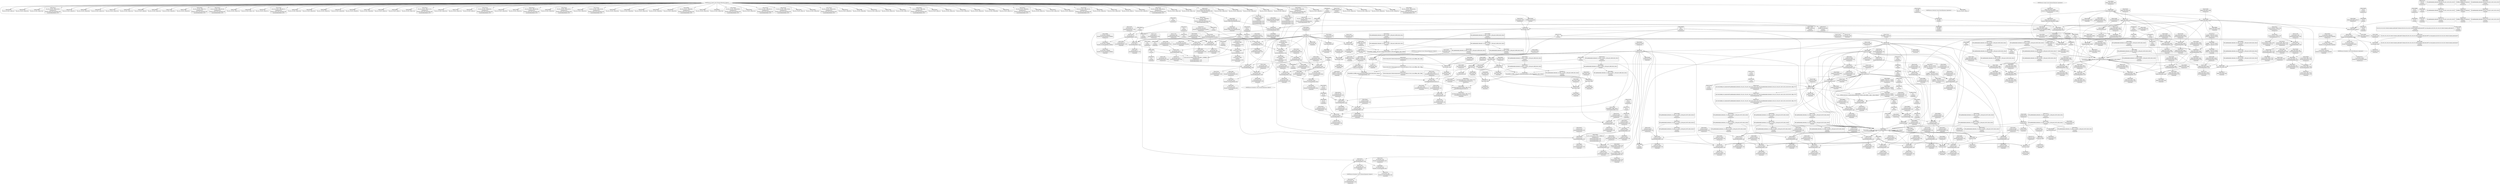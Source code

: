 digraph {
	CE0x4797620 [shape=record,shape=Mrecord,label="{CE0x4797620|ipc_has_perm:_entry|*SummSource*}"]
	CE0x4787f40 [shape=record,shape=Mrecord,label="{CE0x4787f40|80:_i32,_112:_i8*,_:_CRE_0,1_}"]
	CE0x4793c60 [shape=record,shape=Mrecord,label="{CE0x4793c60|80:_i32,_112:_i8*,_:_CRE_56,57_}"]
	CE0x47b0e50 [shape=record,shape=Mrecord,label="{CE0x47b0e50|current_sid:_tmp|*SummSink*}"]
	CE0x54793f0 [shape=record,shape=Mrecord,label="{CE0x54793f0|selinux_shm_shmat:_tmp11|security/selinux/hooks.c,5379}"]
	CE0x4797e00 [shape=record,shape=Mrecord,label="{CE0x4797e00|ipc_has_perm:_perms|Function::ipc_has_perm&Arg::perms::|*SummSink*}"]
	CE0x4782ce0 [shape=record,shape=Mrecord,label="{CE0x4782ce0|80:_i32,_112:_i8*,_:_CRE_136,144_|*MultipleSource*|Function::selinux_shm_shmat&Arg::shp::|security/selinux/hooks.c,5379}"]
	CE0x477a350 [shape=record,shape=Mrecord,label="{CE0x477a350|80:_i32,_112:_i8*,_:_CRE_47,48_}"]
	CE0x47afce0 [shape=record,shape=Mrecord,label="{CE0x47afce0|current_sid:_tobool|security/selinux/hooks.c,218|*SummSource*}"]
	CE0x47ccac0 [shape=record,shape=Mrecord,label="{CE0x47ccac0|ipc_has_perm:_ipc_id|security/selinux/hooks.c,5134|*SummSink*}"]
	CE0x4793d90 [shape=record,shape=Mrecord,label="{CE0x4793d90|80:_i32,_112:_i8*,_:_CRE_57,58_}"]
	CE0x477bc90 [shape=record,shape=Mrecord,label="{CE0x477bc90|80:_i32,_112:_i8*,_:_CRE_18,19_}"]
	CE0x478d8a0 [shape=record,shape=Mrecord,label="{CE0x478d8a0|80:_i32,_112:_i8*,_:_CRE_32,33_}"]
	CE0x4783ed0 [shape=record,shape=Mrecord,label="{CE0x4783ed0|GLOBAL:_ipc_has_perm|*Constant*}"]
	CE0x47b77c0 [shape=record,shape=Mrecord,label="{CE0x47b77c0|current_sid:_tmp3|*SummSource*}"]
	CE0x47895f0 [shape=record,shape=Mrecord,label="{CE0x47895f0|i32_48|*Constant*}"]
	CE0x47c7520 [shape=record,shape=Mrecord,label="{CE0x47c7520|ipc_has_perm:_type|security/selinux/hooks.c,5133|*SummSource*}"]
	CE0x47c5f40 [shape=record,shape=Mrecord,label="{CE0x47c5f40|GLOBAL:_get_current|*Constant*}"]
	CE0x47a6bd0 [shape=record,shape=Mrecord,label="{CE0x47a6bd0|80:_i32,_112:_i8*,_:_CRE_43,44_}"]
	CE0x47a81b0 [shape=record,shape=Mrecord,label="{CE0x47a81b0|i64*_getelementptr_inbounds_(_11_x_i64_,_11_x_i64_*___llvm_gcov_ctr125,_i64_0,_i64_0)|*Constant*|*SummSink*}"]
	CE0x478f080 [shape=record,shape=Mrecord,label="{CE0x478f080|GLOBAL:___llvm_gcov_ctr316|Global_var:__llvm_gcov_ctr316|*SummSink*}"]
	CE0x479ee20 [shape=record,shape=Mrecord,label="{CE0x479ee20|i32_48|*Constant*|*SummSink*}"]
	CE0x66da970 [shape=record,shape=Mrecord,label="{CE0x66da970|selinux_shm_shmat:_tobool|security/selinux/hooks.c,5374|*SummSink*}"]
	CE0x477a6e0 [shape=record,shape=Mrecord,label="{CE0x477a6e0|80:_i32,_112:_i8*,_:_CRE_50,51_}"]
	CE0x4784540 [shape=record,shape=Mrecord,label="{CE0x4784540|80:_i32,_112:_i8*,_:_CRE_5,6_}"]
	CE0x4790c90 [shape=record,shape=Mrecord,label="{CE0x4790c90|80:_i32,_112:_i8*,_:_CRE_92,96_|*MultipleSource*|Function::selinux_shm_shmat&Arg::shp::|security/selinux/hooks.c,5379}"]
	CE0x47a5e00 [shape=record,shape=Mrecord,label="{CE0x47a5e00|80:_i32,_112:_i8*,_:_CRE_36,37_}"]
	CE0x47dbf20 [shape=record,shape=Mrecord,label="{CE0x47dbf20|current_sid:_tmp|*SummSource*}"]
	CE0x47dadc0 [shape=record,shape=Mrecord,label="{CE0x47dadc0|current_sid:_tmp16|security/selinux/hooks.c,218}"]
	CE0x47d6520 [shape=record,shape=Mrecord,label="{CE0x47d6520|i32_78|*Constant*|*SummSource*}"]
	CE0x47e2c00 [shape=record,shape=Mrecord,label="{CE0x47e2c00|i32_218|*Constant*|*SummSink*}"]
	CE0x47990e0 [shape=record,shape=Mrecord,label="{CE0x47990e0|current_sid:_tmp3|*SummSink*}"]
	CE0x478bf40 [shape=record,shape=Mrecord,label="{CE0x478bf40|80:_i32,_112:_i8*,_:_CRE_14,15_}"]
	CE0x479f570 [shape=record,shape=Mrecord,label="{CE0x479f570|selinux_shm_shmat:_tmp2|security/selinux/hooks.c,5374|*SummSink*}"]
	CE0x478f010 [shape=record,shape=Mrecord,label="{CE0x478f010|i64*_getelementptr_inbounds_(_6_x_i64_,_6_x_i64_*___llvm_gcov_ctr316,_i64_0,_i64_3)|*Constant*}"]
	CE0x47adc90 [shape=record,shape=Mrecord,label="{CE0x47adc90|_call_void_mcount()_#3}"]
	CE0x47934e0 [shape=record,shape=Mrecord,label="{CE0x47934e0|ipc_has_perm:_tmp6|*LoadInst*|security/selinux/hooks.c,5134|*SummSink*}"]
	CE0x47910d0 [shape=record,shape=Mrecord,label="{CE0x47910d0|80:_i32,_112:_i8*,_:_CRE_11,12_}"]
	CE0x4786bf0 [shape=record,shape=Mrecord,label="{CE0x4786bf0|i64_1|*Constant*|*SummSink*}"]
	CE0x47a6d00 [shape=record,shape=Mrecord,label="{CE0x47a6d00|80:_i32,_112:_i8*,_:_CRE_44,45_}"]
	CE0x47a7d50 [shape=record,shape=Mrecord,label="{CE0x47a7d50|current_sid:_land.lhs.true}"]
	CE0x47e25d0 [shape=record,shape=Mrecord,label="{CE0x47e25d0|i8*_getelementptr_inbounds_(_25_x_i8_,_25_x_i8_*_.str3,_i32_0,_i32_0)|*Constant*}"]
	CE0x47d4430 [shape=record,shape=Mrecord,label="{CE0x47d4430|current_sid:_sid|security/selinux/hooks.c,220}"]
	CE0x47a74f0 [shape=record,shape=Mrecord,label="{CE0x47a74f0|current_sid:_tmp2|*SummSource*}"]
	CE0x47d6d10 [shape=record,shape=Mrecord,label="{CE0x47d6d10|current_sid:_tmp21|security/selinux/hooks.c,218}"]
	CE0x47b4200 [shape=record,shape=Mrecord,label="{CE0x47b4200|%struct.task_struct*_(%struct.task_struct**)*_asm_movq_%gs:$_1:P_,$0_,_r,im,_dirflag_,_fpsr_,_flags_|*SummSource*}"]
	CE0x47b1cd0 [shape=record,shape=Mrecord,label="{CE0x47b1cd0|i64*_getelementptr_inbounds_(_11_x_i64_,_11_x_i64_*___llvm_gcov_ctr125,_i64_0,_i64_8)|*Constant*}"]
	CE0x47b7540 [shape=record,shape=Mrecord,label="{CE0x47b7540|current_sid:_call|security/selinux/hooks.c,218}"]
	CE0x4788110 [shape=record,shape=Mrecord,label="{CE0x4788110|ipc_has_perm:_tmp3|*SummSink*}"]
	CE0x47cdd50 [shape=record,shape=Mrecord,label="{CE0x47cdd50|ipc_has_perm:_sclass|security/selinux/hooks.c,5136}"]
	CE0x47a1260 [shape=record,shape=Mrecord,label="{CE0x47a1260|current_sid:_tmp14|security/selinux/hooks.c,218|*SummSink*}"]
	CE0x478ffd0 [shape=record,shape=Mrecord,label="{CE0x478ffd0|80:_i32,_112:_i8*,_:_CRE_69,70_}"]
	CE0x47d0960 [shape=record,shape=Mrecord,label="{CE0x47d0960|avc_has_perm:_auditdata|Function::avc_has_perm&Arg::auditdata::|*SummSource*}"]
	CE0x479c440 [shape=record,shape=Mrecord,label="{CE0x479c440|i64_2|*Constant*|*SummSink*}"]
	CE0x478ee30 [shape=record,shape=Mrecord,label="{CE0x478ee30|get_current:_tmp1|*SummSink*}"]
	CE0x47cded0 [shape=record,shape=Mrecord,label="{CE0x47cded0|ipc_has_perm:_sclass|security/selinux/hooks.c,5136|*SummSource*}"]
	CE0x47b4390 [shape=record,shape=Mrecord,label="{CE0x47b4390|current_sid:_do.end|*SummSink*}"]
	"CONST[source:0(mediator),value:0(static)][purpose:{operation}]"
	CE0x47c9820 [shape=record,shape=Mrecord,label="{CE0x47c9820|i8_4|*Constant*|*SummSource*}"]
	CE0x4796c50 [shape=record,shape=Mrecord,label="{CE0x4796c50|i64*_getelementptr_inbounds_(_2_x_i64_,_2_x_i64_*___llvm_gcov_ctr294,_i64_0,_i64_0)|*Constant*|*SummSink*}"]
	CE0x5b3b6a0 [shape=record,shape=Mrecord,label="{CE0x5b3b6a0|selinux_shm_shmat:_tobool|security/selinux/hooks.c,5374}"]
	CE0x4783960 [shape=record,shape=Mrecord,label="{CE0x4783960|80:_i32,_112:_i8*,_:_CRE_184,192_|*MultipleSource*|Function::selinux_shm_shmat&Arg::shp::|security/selinux/hooks.c,5379}"]
	CE0x478e8a0 [shape=record,shape=Mrecord,label="{CE0x478e8a0|80:_i32,_112:_i8*,_:_CRE_1,2_}"]
	"CONST[source:1(input),value:2(dynamic)][purpose:{object}]"
	CE0x47dbeb0 [shape=record,shape=Mrecord,label="{CE0x47dbeb0|COLLAPSED:_GCMRE___llvm_gcov_ctr125_internal_global_11_x_i64_zeroinitializer:_elem_0:default:}"]
	CE0x47d80a0 [shape=record,shape=Mrecord,label="{CE0x47d80a0|current_sid:_tmp23|security/selinux/hooks.c,218}"]
	CE0x4784330 [shape=record,shape=Mrecord,label="{CE0x4784330|80:_i32,_112:_i8*,_:_CRE_3,4_}"]
	"CONST[source:1(input),value:2(dynamic)][purpose:{operation}]"
	CE0x47a02b0 [shape=record,shape=Mrecord,label="{CE0x47a02b0|i64*_getelementptr_inbounds_(_6_x_i64_,_6_x_i64_*___llvm_gcov_ctr316,_i64_0,_i64_5)|*Constant*|*SummSink*}"]
	CE0x4798240 [shape=record,shape=Mrecord,label="{CE0x4798240|_ret_i32_%call2,_!dbg_!27728|security/selinux/hooks.c,5136|*SummSource*}"]
	CE0x478f730 [shape=record,shape=Mrecord,label="{CE0x478f730|i64_1|*Constant*}"]
	CE0x478e560 [shape=record,shape=Mrecord,label="{CE0x478e560|i64*_getelementptr_inbounds_(_2_x_i64_,_2_x_i64_*___llvm_gcov_ctr98,_i64_0,_i64_1)|*Constant*}"]
	CE0x47cab10 [shape=record,shape=Mrecord,label="{CE0x47cab10|current_sid:_tmp18|security/selinux/hooks.c,218}"]
	CE0x47e1630 [shape=record,shape=Mrecord,label="{CE0x47e1630|i8_1|*Constant*|*SummSource*}"]
	CE0x47cac40 [shape=record,shape=Mrecord,label="{CE0x47cac40|current_sid:_tmp18|security/selinux/hooks.c,218|*SummSource*}"]
	CE0x47d74f0 [shape=record,shape=Mrecord,label="{CE0x47d74f0|i32_22|*Constant*|*SummSink*}"]
	CE0x47b7c20 [shape=record,shape=Mrecord,label="{CE0x47b7c20|i64*_getelementptr_inbounds_(_2_x_i64_,_2_x_i64_*___llvm_gcov_ctr294,_i64_0,_i64_1)|*Constant*}"]
	CE0x47d6440 [shape=record,shape=Mrecord,label="{CE0x47d6440|i32_78|*Constant*}"]
	CE0x47dc610 [shape=record,shape=Mrecord,label="{CE0x47dc610|get_current:_tmp2|*SummSource*}"]
	CE0x47a5850 [shape=record,shape=Mrecord,label="{CE0x47a5850|selinux_shm_shmat:_tmp5|security/selinux/hooks.c,5374|*SummSink*}"]
	CE0x478cc80 [shape=record,shape=Mrecord,label="{CE0x478cc80|selinux_shm_shmat:_tmp2|security/selinux/hooks.c,5374}"]
	CE0x4794250 [shape=record,shape=Mrecord,label="{CE0x4794250|80:_i32,_112:_i8*,_:_CRE_61,62_}"]
	CE0x47c6f90 [shape=record,shape=Mrecord,label="{CE0x47c6f90|ipc_has_perm:_tmp5|security/selinux/hooks.c,5131|*SummSink*}"]
	CE0x47cb5a0 [shape=record,shape=Mrecord,label="{CE0x47cb5a0|current_sid:_tmp19|security/selinux/hooks.c,218|*SummSink*}"]
	CE0x4795410 [shape=record,shape=Mrecord,label="{CE0x4795410|ipc_has_perm:_call|security/selinux/hooks.c,5129}"]
	CE0x47e24d0 [shape=record,shape=Mrecord,label="{CE0x47e24d0|GLOBAL:_lockdep_rcu_suspicious|*Constant*|*SummSink*}"]
	CE0x47d71c0 [shape=record,shape=Mrecord,label="{CE0x47d71c0|i32_22|*Constant*}"]
	CE0x4787d00 [shape=record,shape=Mrecord,label="{CE0x4787d00|selinux_shm_shmat:_tmp11|security/selinux/hooks.c,5379|*SummSource*}"]
	CE0x47cf9c0 [shape=record,shape=Mrecord,label="{CE0x47cf9c0|avc_has_perm:_tsid|Function::avc_has_perm&Arg::tsid::}"]
	CE0x4795a90 [shape=record,shape=Mrecord,label="{CE0x4795a90|selinux_shm_shmat:_call|security/selinux/hooks.c,5379|*SummSource*}"]
	CE0x478f150 [shape=record,shape=Mrecord,label="{CE0x478f150|selinux_shm_shmat:_if.else|*SummSink*}"]
	CE0x47da810 [shape=record,shape=Mrecord,label="{CE0x47da810|current_sid:_tmp15|security/selinux/hooks.c,218|*SummSource*}"]
	CE0x47a5f30 [shape=record,shape=Mrecord,label="{CE0x47a5f30|80:_i32,_112:_i8*,_:_CRE_37,38_}"]
	CE0x4782b10 [shape=record,shape=Mrecord,label="{CE0x4782b10|80:_i32,_112:_i8*,_:_CRE_128,136_|*MultipleSource*|Function::selinux_shm_shmat&Arg::shp::|security/selinux/hooks.c,5379}"]
	CE0x4819990 [shape=record,shape=Mrecord,label="{CE0x4819990|get_current:_tmp|*SummSource*}"]
	CE0x47cec40 [shape=record,shape=Mrecord,label="{CE0x47cec40|i32_(i32,_i32,_i16,_i32,_%struct.common_audit_data*)*_bitcast_(i32_(i32,_i32,_i16,_i32,_%struct.common_audit_data.495*)*_avc_has_perm_to_i32_(i32,_i32,_i16,_i32,_%struct.common_audit_data*)*)|*Constant*|*SummSource*}"]
	CE0x4791c30 [shape=record,shape=Mrecord,label="{CE0x4791c30|80:_i32,_112:_i8*,_:_CRE_26,27_}"]
	CE0x47aff30 [shape=record,shape=Mrecord,label="{CE0x47aff30|i64_2|*Constant*}"]
	CE0x47d0ae0 [shape=record,shape=Mrecord,label="{CE0x47d0ae0|avc_has_perm:_auditdata|Function::avc_has_perm&Arg::auditdata::|*SummSink*}"]
	CE0x478f7d0 [shape=record,shape=Mrecord,label="{CE0x478f7d0|selinux_shm_shmat:_if.then}"]
	CE0x47b0650 [shape=record,shape=Mrecord,label="{CE0x47b0650|i32_0|*Constant*}"]
	CE0x47b0ec0 [shape=record,shape=Mrecord,label="{CE0x47b0ec0|i64*_getelementptr_inbounds_(_11_x_i64_,_11_x_i64_*___llvm_gcov_ctr125,_i64_0,_i64_1)|*Constant*|*SummSink*}"]
	CE0x4793620 [shape=record,shape=Mrecord,label="{CE0x4793620|current_sid:_land.lhs.true2|*SummSource*}"]
	CE0x47e28d0 [shape=record,shape=Mrecord,label="{CE0x47e28d0|i32_218|*Constant*}"]
	CE0x47a6060 [shape=record,shape=Mrecord,label="{CE0x47a6060|80:_i32,_112:_i8*,_:_CRE_38,39_}"]
	CE0x47b7d60 [shape=record,shape=Mrecord,label="{CE0x47b7d60|current_sid:_if.then|*SummSource*}"]
	CE0x478d770 [shape=record,shape=Mrecord,label="{CE0x478d770|80:_i32,_112:_i8*,_:_CRE_31,32_}"]
	CE0x47ce180 [shape=record,shape=Mrecord,label="{CE0x47ce180|ipc_has_perm:_tmp8|security/selinux/hooks.c,5136}"]
	CE0x47d64b0 [shape=record,shape=Mrecord,label="{CE0x47d64b0|i32_78|*Constant*|*SummSink*}"]
	CE0x47cb230 [shape=record,shape=Mrecord,label="{CE0x47cb230|i64*_getelementptr_inbounds_(_11_x_i64_,_11_x_i64_*___llvm_gcov_ctr125,_i64_0,_i64_10)|*Constant*}"]
	CE0x5e16a30 [shape=record,shape=Mrecord,label="{CE0x5e16a30|selinux_shm_shmat:_tmp3|security/selinux/hooks.c,5374|*SummSink*}"]
	CE0x47d5990 [shape=record,shape=Mrecord,label="{CE0x47d5990|get_current:_bb|*SummSink*}"]
	CE0x47d58b0 [shape=record,shape=Mrecord,label="{CE0x47d58b0|get_current:_bb|*SummSource*}"]
	CE0x47a5530 [shape=record,shape=Mrecord,label="{CE0x47a5530|ipc_has_perm:_tmp2|*SummSource*}"]
	CE0x47cb530 [shape=record,shape=Mrecord,label="{CE0x47cb530|i64*_getelementptr_inbounds_(_11_x_i64_,_11_x_i64_*___llvm_gcov_ctr125,_i64_0,_i64_10)|*Constant*|*SummSink*}"]
	CE0x477aa70 [shape=record,shape=Mrecord,label="{CE0x477aa70|80:_i32,_112:_i8*,_:_CRE_53,54_}"]
	CE0x4791200 [shape=record,shape=Mrecord,label="{CE0x4791200|80:_i32,_112:_i8*,_:_CRE_12,13_}"]
	CE0x4781b40 [shape=record,shape=Mrecord,label="{CE0x4781b40|selinux_shm_shmat:_tmp1}"]
	CE0x478b180 [shape=record,shape=Mrecord,label="{CE0x478b180|i64_1|*Constant*}"]
	CE0x47ceac0 [shape=record,shape=Mrecord,label="{CE0x47ceac0|i32_(i32,_i32,_i16,_i32,_%struct.common_audit_data*)*_bitcast_(i32_(i32,_i32,_i16,_i32,_%struct.common_audit_data.495*)*_avc_has_perm_to_i32_(i32,_i32,_i16,_i32,_%struct.common_audit_data*)*)|*Constant*}"]
	CE0x47d4110 [shape=record,shape=Mrecord,label="{CE0x47d4110|i32_1|*Constant*}"]
	CE0x47cd480 [shape=record,shape=Mrecord,label="{CE0x47cd480|0:_i16,_4:_i32,_:_CRE_0,2_|*MultipleSource*|*LoadInst*|security/selinux/hooks.c,5131|security/selinux/hooks.c,5131|security/selinux/hooks.c,5136}"]
	CE0x47a20d0 [shape=record,shape=Mrecord,label="{CE0x47a20d0|selinux_shm_shmat:_tmp7|security/selinux/hooks.c,5375|*SummSource*}"]
	CE0x4057fd0 [shape=record,shape=Mrecord,label="{CE0x4057fd0|i64_0|*Constant*|*SummSink*}"]
	CE0x47962b0 [shape=record,shape=Mrecord,label="{CE0x47962b0|ipc_has_perm:_bb|*SummSource*}"]
	CE0x47a64f0 [shape=record,shape=Mrecord,label="{CE0x47a64f0|80:_i32,_112:_i8*,_:_CRE_8,9_}"]
	CE0x47b1490 [shape=record,shape=Mrecord,label="{CE0x47b1490|current_sid:_entry|*SummSource*}"]
	CE0x47a6970 [shape=record,shape=Mrecord,label="{CE0x47a6970|80:_i32,_112:_i8*,_:_CRE_41,42_}"]
	CE0x477a200 [shape=record,shape=Mrecord,label="{CE0x477a200|80:_i32,_112:_i8*,_:_CRE_46,47_}"]
	CE0x47972d0 [shape=record,shape=Mrecord,label="{CE0x47972d0|ipc_has_perm:_entry}"]
	CE0x479d640 [shape=record,shape=Mrecord,label="{CE0x479d640|current_sid:_if.end|*SummSink*}"]
	CE0x4798540 [shape=record,shape=Mrecord,label="{CE0x4798540|i64_5|*Constant*}"]
	CE0x477a5b0 [shape=record,shape=Mrecord,label="{CE0x477a5b0|80:_i32,_112:_i8*,_:_CRE_49,50_}"]
	CE0x47d76c0 [shape=record,shape=Mrecord,label="{CE0x47d76c0|current_sid:_security|security/selinux/hooks.c,218|*SummSource*}"]
	CE0x47a4eb0 [shape=record,shape=Mrecord,label="{CE0x47a4eb0|selinux_shm_shmat:_and|security/selinux/hooks.c,5374|*SummSource*}"]
	CE0x4790360 [shape=record,shape=Mrecord,label="{CE0x4790360|80:_i32,_112:_i8*,_:_CRE_72,73_|*MultipleSource*|Function::selinux_shm_shmat&Arg::shp::|security/selinux/hooks.c,5379}"]
	CE0x47a8430 [shape=record,shape=Mrecord,label="{CE0x47a8430|current_sid:_do.body}"]
	CE0x4782970 [shape=record,shape=Mrecord,label="{CE0x4782970|80:_i32,_112:_i8*,_:_CRE_120,128_|*MultipleSource*|Function::selinux_shm_shmat&Arg::shp::|security/selinux/hooks.c,5379}"]
	CE0x47955b0 [shape=record,shape=Mrecord,label="{CE0x47955b0|i64*_getelementptr_inbounds_(_6_x_i64_,_6_x_i64_*___llvm_gcov_ctr316,_i64_0,_i64_3)|*Constant*|*SummSource*}"]
	CE0x477bfe0 [shape=record,shape=Mrecord,label="{CE0x477bfe0|80:_i32,_112:_i8*,_:_CRE_21,22_}"]
	CE0x47cc830 [shape=record,shape=Mrecord,label="{CE0x47cc830|ipc_has_perm:_ipc_id|security/selinux/hooks.c,5134}"]
	CE0x47864c0 [shape=record,shape=Mrecord,label="{CE0x47864c0|i64*_getelementptr_inbounds_(_6_x_i64_,_6_x_i64_*___llvm_gcov_ctr316,_i64_0,_i64_0)|*Constant*|*SummSink*}"]
	CE0x47957d0 [shape=record,shape=Mrecord,label="{CE0x47957d0|selinux_shm_shmat:_tmp6|security/selinux/hooks.c,5375|*SummSink*}"]
	CE0x47ae170 [shape=record,shape=Mrecord,label="{CE0x47ae170|i64*_getelementptr_inbounds_(_11_x_i64_,_11_x_i64_*___llvm_gcov_ctr125,_i64_0,_i64_1)|*Constant*|*SummSource*}"]
	CE0x478c2d0 [shape=record,shape=Mrecord,label="{CE0x478c2d0|80:_i32,_112:_i8*,_:_CRE_17,18_}"]
	CE0x47a8970 [shape=record,shape=Mrecord,label="{CE0x47a8970|current_sid:_tmp7|security/selinux/hooks.c,218}"]
	CE0x4795b90 [shape=record,shape=Mrecord,label="{CE0x4795b90|_ret_i32_%call,_!dbg_!27724|security/selinux/hooks.c,5379|*SummSource*}"]
	CE0x47e1a30 [shape=record,shape=Mrecord,label="{CE0x47e1a30|_call_void_lockdep_rcu_suspicious(i8*_getelementptr_inbounds_(_25_x_i8_,_25_x_i8_*_.str3,_i32_0,_i32_0),_i32_218,_i8*_getelementptr_inbounds_(_45_x_i8_,_45_x_i8_*_.str12,_i32_0,_i32_0))_#10,_!dbg_!27727|security/selinux/hooks.c,218}"]
	CE0x649cf10 [shape=record,shape=Mrecord,label="{CE0x649cf10|i64_2|*Constant*}"]
	CE0x47cf7c0 [shape=record,shape=Mrecord,label="{CE0x47cf7c0|avc_has_perm:_ssid|Function::avc_has_perm&Arg::ssid::|*SummSink*}"]
	CE0x479e0e0 [shape=record,shape=Mrecord,label="{CE0x479e0e0|COLLAPSED:_GCMRE___llvm_gcov_ctr316_internal_global_6_x_i64_zeroinitializer:_elem_0:default:}"]
	CE0x4792c50 [shape=record,shape=Mrecord,label="{CE0x4792c50|i32_3|*Constant*}"]
	CE0x478c1a0 [shape=record,shape=Mrecord,label="{CE0x478c1a0|80:_i32,_112:_i8*,_:_CRE_16,17_}"]
	CE0x4788350 [shape=record,shape=Mrecord,label="{CE0x4788350|_call_void_mcount()_#3}"]
	CE0x47a2700 [shape=record,shape=Mrecord,label="{CE0x47a2700|selinux_shm_shmat:_tmp10|security/selinux/hooks.c,5379|*SummSink*}"]
	CE0x47d4e20 [shape=record,shape=Mrecord,label="{CE0x47d4e20|i64*_getelementptr_inbounds_(_2_x_i64_,_2_x_i64_*___llvm_gcov_ctr98,_i64_0,_i64_0)|*Constant*|*SummSource*}"]
	CE0x4793890 [shape=record,shape=Mrecord,label="{CE0x4793890|i32_0|*Constant*}"]
	CE0x4795640 [shape=record,shape=Mrecord,label="{CE0x4795640|i64*_getelementptr_inbounds_(_6_x_i64_,_6_x_i64_*___llvm_gcov_ctr316,_i64_0,_i64_3)|*Constant*|*SummSink*}"]
	CE0x479fcb0 [shape=record,shape=Mrecord,label="{CE0x479fcb0|selinux_shm_shmat:_shm_perm|security/selinux/hooks.c,5379|*SummSource*}"]
	CE0x4797bb0 [shape=record,shape=Mrecord,label="{CE0x4797bb0|_ret_i32_%call2,_!dbg_!27728|security/selinux/hooks.c,5136}"]
	CE0x47d9d40 [shape=record,shape=Mrecord,label="{CE0x47d9d40|GLOBAL:___llvm_gcov_ctr125|Global_var:__llvm_gcov_ctr125}"]
	CE0x47d7c00 [shape=record,shape=Mrecord,label="{CE0x47d7c00|current_sid:_tmp22|security/selinux/hooks.c,218}"]
	CE0x5c6d830 [shape=record,shape=Mrecord,label="{CE0x5c6d830|i64*_getelementptr_inbounds_(_6_x_i64_,_6_x_i64_*___llvm_gcov_ctr316,_i64_0,_i64_0)|*Constant*|*SummSource*}"]
	CE0x478e670 [shape=record,shape=Mrecord,label="{CE0x478e670|selinux_shm_shmat:_call|security/selinux/hooks.c,5379|*SummSink*}"]
	CE0x477eb20 [shape=record,shape=Mrecord,label="{CE0x477eb20|selinux_shm_shmat:_tmp|*SummSource*}"]
	CE0x4793b70 [shape=record,shape=Mrecord,label="{CE0x4793b70|current_sid:_tobool|security/selinux/hooks.c,218}"]
	CE0x479e3b0 [shape=record,shape=Mrecord,label="{CE0x479e3b0|selinux_shm_shmat:_tmp4|security/selinux/hooks.c,5374}"]
	CE0x47cf1a0 [shape=record,shape=Mrecord,label="{CE0x47cf1a0|avc_has_perm:_entry|*SummSink*}"]
	CE0x47ce300 [shape=record,shape=Mrecord,label="{CE0x47ce300|ipc_has_perm:_tmp8|security/selinux/hooks.c,5136|*SummSource*}"]
	CE0x47c7380 [shape=record,shape=Mrecord,label="{CE0x47c7380|ipc_has_perm:_type|security/selinux/hooks.c,5133}"]
	CE0x47da7a0 [shape=record,shape=Mrecord,label="{CE0x47da7a0|current_sid:_tmp15|security/selinux/hooks.c,218}"]
	CE0x479eba0 [shape=record,shape=Mrecord,label="{CE0x479eba0|i32_16|*Constant*}"]
	CE0x47d1320 [shape=record,shape=Mrecord,label="{CE0x47d1320|i64_3|*Constant*|*SummSink*}"]
	CE0x4781f60 [shape=record,shape=Mrecord,label="{CE0x4781f60|selinux_shm_shmat:_entry|*SummSink*}"]
	CE0x47e21f0 [shape=record,shape=Mrecord,label="{CE0x47e21f0|GLOBAL:_lockdep_rcu_suspicious|*Constant*}"]
	CE0x478be70 [shape=record,shape=Mrecord,label="{CE0x478be70|i32_1|*Constant*}"]
	CE0x4787b30 [shape=record,shape=Mrecord,label="{CE0x4787b30|selinux_shm_shmat:_shmflg|Function::selinux_shm_shmat&Arg::shmflg::}"]
	CE0x47da080 [shape=record,shape=Mrecord,label="{CE0x47da080|current_sid:_tmp5|security/selinux/hooks.c,218}"]
	CE0x47e1b10 [shape=record,shape=Mrecord,label="{CE0x47e1b10|_call_void_lockdep_rcu_suspicious(i8*_getelementptr_inbounds_(_25_x_i8_,_25_x_i8_*_.str3,_i32_0,_i32_0),_i32_218,_i8*_getelementptr_inbounds_(_45_x_i8_,_45_x_i8_*_.str12,_i32_0,_i32_0))_#10,_!dbg_!27727|security/selinux/hooks.c,218|*SummSink*}"]
	CE0x47833f0 [shape=record,shape=Mrecord,label="{CE0x47833f0|80:_i32,_112:_i8*,_:_CRE_168,172_|*MultipleSource*|Function::selinux_shm_shmat&Arg::shp::|security/selinux/hooks.c,5379}"]
	CE0x47a5cd0 [shape=record,shape=Mrecord,label="{CE0x47a5cd0|80:_i32,_112:_i8*,_:_CRE_35,36_}"]
	CE0x478d3e0 [shape=record,shape=Mrecord,label="{CE0x478d3e0|80:_i32,_112:_i8*,_:_CRE_28,29_}"]
	CE0x479daf0 [shape=record,shape=Mrecord,label="{CE0x479daf0|current_sid:_entry|*SummSink*}"]
	CE0x4798720 [shape=record,shape=Mrecord,label="{CE0x4798720|current_sid:_tmp9|security/selinux/hooks.c,218}"]
	CE0x47ccde0 [shape=record,shape=Mrecord,label="{CE0x47ccde0|ipc_has_perm:_sid1|security/selinux/hooks.c,5136}"]
	CE0x47a7b60 [shape=record,shape=Mrecord,label="{CE0x47a7b60|current_sid:_do.body|*SummSource*}"]
	CE0x47952d0 [shape=record,shape=Mrecord,label="{CE0x47952d0|current_sid:_tmp8|security/selinux/hooks.c,218|*SummSource*}"]
	CE0x47a0f10 [shape=record,shape=Mrecord,label="{CE0x47a0f10|current_sid:_tmp14|security/selinux/hooks.c,218}"]
	CE0x479f990 [shape=record,shape=Mrecord,label="{CE0x479f990|i64*_getelementptr_inbounds_(_6_x_i64_,_6_x_i64_*___llvm_gcov_ctr316,_i64_0,_i64_5)|*Constant*}"]
	CE0x47d88f0 [shape=record,shape=Mrecord,label="{CE0x47d88f0|current_sid:_tmp4|security/selinux/hooks.c,218|*SummSink*}"]
	CE0x47c9b50 [shape=record,shape=Mrecord,label="{CE0x47c9b50|i8*_getelementptr_inbounds_(_45_x_i8_,_45_x_i8_*_.str12,_i32_0,_i32_0)|*Constant*}"]
	CE0x4802c10 [shape=record,shape=Mrecord,label="{CE0x4802c10|i64*_getelementptr_inbounds_(_2_x_i64_,_2_x_i64_*___llvm_gcov_ctr98,_i64_0,_i64_0)|*Constant*|*SummSink*}"]
	CE0x479f0f0 [shape=record,shape=Mrecord,label="{CE0x479f0f0|selinux_shm_shmat:_perms.0|*SummSink*}"]
	"CONST[source:0(mediator),value:2(dynamic)][purpose:{object}]"
	CE0x478af20 [shape=record,shape=Mrecord,label="{CE0x478af20|current_sid:_tmp6|security/selinux/hooks.c,218|*SummSource*}"]
	CE0x47b45d0 [shape=record,shape=Mrecord,label="{CE0x47b45d0|i64*_getelementptr_inbounds_(_11_x_i64_,_11_x_i64_*___llvm_gcov_ctr125,_i64_0,_i64_0)|*Constant*|*SummSource*}"]
	CE0x4797970 [shape=record,shape=Mrecord,label="{CE0x4797970|ipc_has_perm:_ipc_perms|Function::ipc_has_perm&Arg::ipc_perms::|*SummSource*}"]
	CE0x47d6b90 [shape=record,shape=Mrecord,label="{CE0x47d6b90|COLLAPSED:_GCMRE_current_task_external_global_%struct.task_struct*:_elem_0::|security/selinux/hooks.c,218}"]
	CE0x478d640 [shape=record,shape=Mrecord,label="{CE0x478d640|80:_i32,_112:_i8*,_:_CRE_30,31_}"]
	CE0x47a4e40 [shape=record,shape=Mrecord,label="{CE0x47a4e40|i32_0|*Constant*}"]
	CE0x4794710 [shape=record,shape=Mrecord,label="{CE0x4794710|80:_i32,_112:_i8*,_:_CRE_65,66_}"]
	CE0x4786ca0 [shape=record,shape=Mrecord,label="{CE0x4786ca0|selinux_shm_shmat:_and|security/selinux/hooks.c,5374}"]
	CE0x47cefb0 [shape=record,shape=Mrecord,label="{CE0x47cefb0|avc_has_perm:_entry|*SummSource*}"]
	CE0x47a9640 [shape=record,shape=Mrecord,label="{CE0x47a9640|selinux_shm_shmat:_tmp1|*SummSink*}"]
	CE0x478baf0 [shape=record,shape=Mrecord,label="{CE0x478baf0|ipc_has_perm:_tmp1|*SummSource*}"]
	CE0x4794840 [shape=record,shape=Mrecord,label="{CE0x4794840|80:_i32,_112:_i8*,_:_CRE_66,67_}"]
	CE0x47840d0 [shape=record,shape=Mrecord,label="{CE0x47840d0|selinux_shm_shmat:_call|security/selinux/hooks.c,5379}"]
	CE0x477a480 [shape=record,shape=Mrecord,label="{CE0x477a480|80:_i32,_112:_i8*,_:_CRE_48,49_}"]
	CE0x47daf40 [shape=record,shape=Mrecord,label="{CE0x47daf40|current_sid:_tmp16|security/selinux/hooks.c,218|*SummSource*}"]
	CE0x47b6eb0 [shape=record,shape=Mrecord,label="{CE0x47b6eb0|GLOBAL:_current_sid.__warned|Global_var:current_sid.__warned|*SummSource*}"]
	CE0x47a34a0 [shape=record,shape=Mrecord,label="{CE0x47a34a0|selinux_shm_shmat:_entry}"]
	CE0x47b1380 [shape=record,shape=Mrecord,label="{CE0x47b1380|current_sid:_entry}"]
	CE0x47b3850 [shape=record,shape=Mrecord,label="{CE0x47b3850|current_sid:_tmp12|security/selinux/hooks.c,218|*SummSource*}"]
	CE0x47e1aa0 [shape=record,shape=Mrecord,label="{CE0x47e1aa0|_call_void_lockdep_rcu_suspicious(i8*_getelementptr_inbounds_(_25_x_i8_,_25_x_i8_*_.str3,_i32_0,_i32_0),_i32_218,_i8*_getelementptr_inbounds_(_45_x_i8_,_45_x_i8_*_.str12,_i32_0,_i32_0))_#10,_!dbg_!27727|security/selinux/hooks.c,218|*SummSource*}"]
	CE0x47c9c30 [shape=record,shape=Mrecord,label="{CE0x47c9c30|i8*_getelementptr_inbounds_(_45_x_i8_,_45_x_i8_*_.str12,_i32_0,_i32_0)|*Constant*|*SummSink*}"]
	CE0x47b0f30 [shape=record,shape=Mrecord,label="{CE0x47b0f30|i64_1|*Constant*}"]
	CE0x47cd970 [shape=record,shape=Mrecord,label="{CE0x47cd970|ipc_has_perm:_tmp7|security/selinux/hooks.c,5136|*SummSource*}"]
	CE0x47ad480 [shape=record,shape=Mrecord,label="{CE0x47ad480|current_sid:_tmp13|security/selinux/hooks.c,218|*SummSource*}"]
	CE0x47905c0 [shape=record,shape=Mrecord,label="{CE0x47905c0|80:_i32,_112:_i8*,_:_CRE_80,84_|*MultipleSource*|Function::selinux_shm_shmat&Arg::shp::|security/selinux/hooks.c,5379}"]
	CE0x47ca240 [shape=record,shape=Mrecord,label="{CE0x47ca240|i64*_getelementptr_inbounds_(_11_x_i64_,_11_x_i64_*___llvm_gcov_ctr125,_i64_0,_i64_9)|*Constant*|*SummSink*}"]
	CE0x47897b0 [shape=record,shape=Mrecord,label="{CE0x47897b0|selinux_shm_shmat:_if.then|*SummSink*}"]
	CE0x47d8b80 [shape=record,shape=Mrecord,label="{CE0x47d8b80|i64_0|*Constant*}"]
	CE0x47a8af0 [shape=record,shape=Mrecord,label="{CE0x47a8af0|current_sid:_tmp7|security/selinux/hooks.c,218|*SummSource*}"]
	CE0x47d4520 [shape=record,shape=Mrecord,label="{CE0x47d4520|current_sid:_sid|security/selinux/hooks.c,220|*SummSource*}"]
	CE0x47b0850 [shape=record,shape=Mrecord,label="{CE0x47b0850|ipc_has_perm:_security|security/selinux/hooks.c,5131|*SummSink*}"]
	CE0x478a3f0 [shape=record,shape=Mrecord,label="{CE0x478a3f0|i32_4096|*Constant*|*SummSink*}"]
	CE0x47a6620 [shape=record,shape=Mrecord,label="{CE0x47a6620|80:_i32,_112:_i8*,_:_CRE_9,10_}"]
	CE0x47a1e30 [shape=record,shape=Mrecord,label="{CE0x47a1e30|selinux_shm_shmat:_tmp7|security/selinux/hooks.c,5375|*SummSink*}"]
	CE0x47ad4f0 [shape=record,shape=Mrecord,label="{CE0x47ad4f0|current_sid:_tmp13|security/selinux/hooks.c,218|*SummSink*}"]
	CE0x47b7e50 [shape=record,shape=Mrecord,label="{CE0x47b7e50|current_sid:_if.then|*SummSink*}"]
	CE0x4787fb0 [shape=record,shape=Mrecord,label="{CE0x4787fb0|selinux_shm_shmat:_shp|Function::selinux_shm_shmat&Arg::shp::}"]
	CE0x47a6290 [shape=record,shape=Mrecord,label="{CE0x47a6290|80:_i32,_112:_i8*,_:_CRE_6,7_}"]
	CE0x4787ba0 [shape=record,shape=Mrecord,label="{CE0x4787ba0|selinux_shm_shmat:_shmflg|Function::selinux_shm_shmat&Arg::shmflg::|*SummSource*}"]
	CE0x47a8820 [shape=record,shape=Mrecord,label="{CE0x47a8820|ipc_has_perm:_ad|security/selinux/hooks.c, 5128|*SummSink*}"]
	CE0x478cdf0 [shape=record,shape=Mrecord,label="{CE0x478cdf0|i64_0|*Constant*|*SummSource*}"]
	CE0x47f4140 [shape=record,shape=Mrecord,label="{CE0x47f4140|%struct.task_struct*_(%struct.task_struct**)*_asm_movq_%gs:$_1:P_,$0_,_r,im,_dirflag_,_fpsr_,_flags_|*SummSink*}"]
	CE0x47d1210 [shape=record,shape=Mrecord,label="{CE0x47d1210|i64_3|*Constant*|*SummSource*}"]
	CE0x479fe90 [shape=record,shape=Mrecord,label="{CE0x479fe90|selinux_shm_shmat:_shm_perm|security/selinux/hooks.c,5379|*SummSink*}"]
	"CONST[source:2(external),value:2(dynamic)][purpose:{subject}]"
	CE0x47b3da0 [shape=record,shape=Mrecord,label="{CE0x47b3da0|i64*_getelementptr_inbounds_(_11_x_i64_,_11_x_i64_*___llvm_gcov_ctr125,_i64_0,_i64_6)|*Constant*|*SummSource*}"]
	CE0x47c5b30 [shape=record,shape=Mrecord,label="{CE0x47c5b30|current_sid:_call4|security/selinux/hooks.c,218|*SummSource*}"]
	CE0x47d1430 [shape=record,shape=Mrecord,label="{CE0x47d1430|current_sid:_tmp4|security/selinux/hooks.c,218|*SummSource*}"]
	CE0x478f9b0 [shape=record,shape=Mrecord,label="{CE0x478f9b0|selinux_shm_shmat:_if.end|*SummSink*}"]
	CE0x47d1390 [shape=record,shape=Mrecord,label="{CE0x47d1390|current_sid:_tmp4|security/selinux/hooks.c,218}"]
	CE0x479f6b0 [shape=record,shape=Mrecord,label="{CE0x479f6b0|GLOBAL:___llvm_gcov_ctr316|Global_var:__llvm_gcov_ctr316}"]
	CE0x47cd410 [shape=record,shape=Mrecord,label="{CE0x47cd410|avc_has_perm:_entry}"]
	CE0x47cc4d0 [shape=record,shape=Mrecord,label="{CE0x47cc4d0|ipc_has_perm:_u|security/selinux/hooks.c,5134|*SummSink*}"]
	CE0x47cdb50 [shape=record,shape=Mrecord,label="{CE0x47cdb50|ipc_has_perm:_tmp7|security/selinux/hooks.c,5136|*SummSink*}"]
	CE0x47afec0 [shape=record,shape=Mrecord,label="{CE0x47afec0|i64_3|*Constant*}"]
	CE0x4799c80 [shape=record,shape=Mrecord,label="{CE0x4799c80|current_sid:_tobool1|security/selinux/hooks.c,218|*SummSink*}"]
	CE0x4793000 [shape=record,shape=Mrecord,label="{CE0x4793000|ipc_has_perm:_key|security/selinux/hooks.c,5134|*SummSource*}"]
	CE0x47ccf50 [shape=record,shape=Mrecord,label="{CE0x47ccf50|ipc_has_perm:_sid1|security/selinux/hooks.c,5136|*SummSource*}"]
	CE0x47d66b0 [shape=record,shape=Mrecord,label="{CE0x47d66b0|current_sid:_sid|security/selinux/hooks.c,220|*SummSink*}"]
	CE0x4798bc0 [shape=record,shape=Mrecord,label="{CE0x4798bc0|current_sid:_tmp10|security/selinux/hooks.c,218}"]
	CE0x47ce780 [shape=record,shape=Mrecord,label="{CE0x47ce780|ipc_has_perm:_call2|security/selinux/hooks.c,5136|*SummSource*}"]
	CE0x478f250 [shape=record,shape=Mrecord,label="{CE0x478f250|get_current:_tmp1|*SummSource*}"]
	CE0x478b770 [shape=record,shape=Mrecord,label="{CE0x478b770|current_sid:_tmp1}"]
	CE0x479efe0 [shape=record,shape=Mrecord,label="{CE0x479efe0|selinux_shm_shmat:_perms.0|*SummSource*}"]
	CE0x477ece0 [shape=record,shape=Mrecord,label="{CE0x477ece0|i64*_getelementptr_inbounds_(_6_x_i64_,_6_x_i64_*___llvm_gcov_ctr316,_i64_0,_i64_0)|*Constant*}"]
	CE0x47a8220 [shape=record,shape=Mrecord,label="{CE0x47a8220|current_sid:_bb}"]
	CE0x47933c0 [shape=record,shape=Mrecord,label="{CE0x47933c0|ipc_has_perm:_tmp6|*LoadInst*|security/selinux/hooks.c,5134|*SummSource*}"]
	CE0x478dcc0 [shape=record,shape=Mrecord,label="{CE0x478dcc0|i64*_getelementptr_inbounds_(_6_x_i64_,_6_x_i64_*___llvm_gcov_ctr316,_i64_0,_i64_4)|*Constant*|*SummSource*}"]
	CE0x4797470 [shape=record,shape=Mrecord,label="{CE0x4797470|GLOBAL:_ipc_has_perm|*Constant*|*SummSink*}"]
	CE0x478d2b0 [shape=record,shape=Mrecord,label="{CE0x478d2b0|80:_i32,_112:_i8*,_:_CRE_27,28_}"]
	CE0x47a2d90 [shape=record,shape=Mrecord,label="{CE0x47a2d90|_call_void_mcount()_#3|*SummSource*}"]
	CE0x477de60 [shape=record,shape=Mrecord,label="{CE0x477de60|i64*_getelementptr_inbounds_(_6_x_i64_,_6_x_i64_*___llvm_gcov_ctr316,_i64_0,_i64_4)|*Constant*|*SummSink*}"]
	CE0x47b01a0 [shape=record,shape=Mrecord,label="{CE0x47b01a0|i32_10|*Constant*}"]
	CE0x47a2eb0 [shape=record,shape=Mrecord,label="{CE0x47a2eb0|_call_void_mcount()_#3|*SummSink*}"]
	CE0x47d0ca0 [shape=record,shape=Mrecord,label="{CE0x47d0ca0|_ret_i32_%retval.0,_!dbg_!27728|security/selinux/avc.c,775|*SummSource*}"]
	CE0x47835c0 [shape=record,shape=Mrecord,label="{CE0x47835c0|80:_i32,_112:_i8*,_:_CRE_172,176_|*MultipleSource*|Function::selinux_shm_shmat&Arg::shp::|security/selinux/hooks.c,5379}"]
	CE0x47827a0 [shape=record,shape=Mrecord,label="{CE0x47827a0|80:_i32,_112:_i8*,_:_CRE_112,120_|*MultipleSource*|Function::selinux_shm_shmat&Arg::shp::|security/selinux/hooks.c,5379}"]
	CE0x47b06f0 [shape=record,shape=Mrecord,label="{CE0x47b06f0|ipc_has_perm:_tmp4|*LoadInst*|security/selinux/hooks.c,5131}"]
	CE0x47b32e0 [shape=record,shape=Mrecord,label="{CE0x47b32e0|current_sid:_tmp11|security/selinux/hooks.c,218}"]
	CE0x47a1f60 [shape=record,shape=Mrecord,label="{CE0x47a1f60|selinux_shm_shmat:_tmp7|security/selinux/hooks.c,5375}"]
	CE0x4781960 [shape=record,shape=Mrecord,label="{CE0x4781960|selinux_shm_shmat:_if.end|*SummSource*}"]
	CE0x47db0b0 [shape=record,shape=Mrecord,label="{CE0x47db0b0|current_sid:_tmp16|security/selinux/hooks.c,218|*SummSink*}"]
	CE0x478f5c0 [shape=record,shape=Mrecord,label="{CE0x478f5c0|selinux_shm_shmat:_if.else}"]
	CE0x479c680 [shape=record,shape=Mrecord,label="{CE0x479c680|selinux_shm_shmat:_if.end}"]
	CE0x477ae20 [shape=record,shape=Mrecord,label="{CE0x477ae20|ipc_has_perm:_tmp3}"]
	CE0x479a820 [shape=record,shape=Mrecord,label="{CE0x479a820|ipc_has_perm:_tmp|*SummSource*}"]
	CE0x47ca670 [shape=record,shape=Mrecord,label="{CE0x47ca670|current_sid:_tmp17|security/selinux/hooks.c,218|*SummSource*}"]
	CE0x47a7ee0 [shape=record,shape=Mrecord,label="{CE0x47a7ee0|current_sid:_land.lhs.true|*SummSink*}"]
	CE0x47cb790 [shape=record,shape=Mrecord,label="{CE0x47cb790|current_sid:_tmp20|security/selinux/hooks.c,218}"]
	CE0x47d3cc0 [shape=record,shape=Mrecord,label="{CE0x47d3cc0|_ret_%struct.task_struct*_%tmp4,_!dbg_!27714|./arch/x86/include/asm/current.h,14|*SummSource*}"]
	CE0x47b0bb0 [shape=record,shape=Mrecord,label="{CE0x47b0bb0|ipc_has_perm:_tmp5|security/selinux/hooks.c,5131}"]
	CE0x47b36d0 [shape=record,shape=Mrecord,label="{CE0x47b36d0|current_sid:_tmp12|security/selinux/hooks.c,218}"]
	CE0x47b39c0 [shape=record,shape=Mrecord,label="{CE0x47b39c0|current_sid:_tmp12|security/selinux/hooks.c,218|*SummSink*}"]
	CE0x47cbba0 [shape=record,shape=Mrecord,label="{CE0x47cbba0|current_sid:_land.lhs.true2}"]
	CE0x4799f10 [shape=record,shape=Mrecord,label="{CE0x4799f10|i64_4|*Constant*}"]
	CE0x4789330 [shape=record,shape=Mrecord,label="{CE0x4789330|selinux_shm_shmat:_tmp9|security/selinux/hooks.c,5377}"]
	CE0x4796cc0 [shape=record,shape=Mrecord,label="{CE0x4796cc0|i64*_getelementptr_inbounds_(_2_x_i64_,_2_x_i64_*___llvm_gcov_ctr294,_i64_0,_i64_0)|*Constant*}"]
	CE0x47ce3e0 [shape=record,shape=Mrecord,label="{CE0x47ce3e0|ipc_has_perm:_tmp8|security/selinux/hooks.c,5136|*SummSink*}"]
	CE0x47ca2b0 [shape=record,shape=Mrecord,label="{CE0x47ca2b0|current_sid:_tmp17|security/selinux/hooks.c,218}"]
	CE0x47a5a70 [shape=record,shape=Mrecord,label="{CE0x47a5a70|80:_i32,_112:_i8*,_:_CRE_33,34_}"]
	CE0x47b08c0 [shape=record,shape=Mrecord,label="{CE0x47b08c0|ipc_has_perm:_security|security/selinux/hooks.c,5131|*SummSource*}"]
	CE0x47a8360 [shape=record,shape=Mrecord,label="{CE0x47a8360|current_sid:_bb|*SummSink*}"]
	CE0x479e960 [shape=record,shape=Mrecord,label="{CE0x479e960|selinux_shm_shmat:_tmp8|security/selinux/hooks.c,5377|*SummSink*}"]
	CE0x47d7a80 [shape=record,shape=Mrecord,label="{CE0x47d7a80|COLLAPSED:_CMRE:_elem_0::|security/selinux/hooks.c,218}"]
	CE0x47d6e40 [shape=record,shape=Mrecord,label="{CE0x47d6e40|current_sid:_tmp21|security/selinux/hooks.c,218|*SummSource*}"]
	CE0x47c6620 [shape=record,shape=Mrecord,label="{CE0x47c6620|ipc_has_perm:_type|security/selinux/hooks.c,5133|*SummSink*}"]
	CE0x47d7760 [shape=record,shape=Mrecord,label="{CE0x47d7760|current_sid:_security|security/selinux/hooks.c,218|*SummSink*}"]
	CE0x479eb30 [shape=record,shape=Mrecord,label="{CE0x479eb30|selinux_shm_shmat:_tmp9|security/selinux/hooks.c,5377|*SummSink*}"]
	CE0x477a810 [shape=record,shape=Mrecord,label="{CE0x477a810|80:_i32,_112:_i8*,_:_CRE_51,52_}"]
	CE0x478b1f0 [shape=record,shape=Mrecord,label="{CE0x478b1f0|i64_1|*Constant*|*SummSource*}"]
	CE0x479cfd0 [shape=record,shape=Mrecord,label="{CE0x479cfd0|get_current:_tmp3|*SummSource*}"]
	CE0x4792cc0 [shape=record,shape=Mrecord,label="{CE0x4792cc0|i32_3|*Constant*|*SummSource*}"]
	CE0x4784410 [shape=record,shape=Mrecord,label="{CE0x4784410|80:_i32,_112:_i8*,_:_CRE_4,5_}"]
	CE0x47a7560 [shape=record,shape=Mrecord,label="{CE0x47a7560|current_sid:_tmp2|*SummSink*}"]
	CE0x47a1490 [shape=record,shape=Mrecord,label="{CE0x47a1490|i1_true|*Constant*}"]
	CE0x477b240 [shape=record,shape=Mrecord,label="{CE0x477b240|ipc_has_perm:_call|security/selinux/hooks.c,5129|*SummSink*}"]
	CE0x478bcf0 [shape=record,shape=Mrecord,label="{CE0x478bcf0|ipc_has_perm:_tmp1|*SummSink*}"]
	CE0x4786930 [shape=record,shape=Mrecord,label="{CE0x4786930|selinux_shm_shmat:_tmp1|*SummSource*}"]
	CE0x66daaa0 [shape=record,shape=Mrecord,label="{CE0x66daaa0|i64_0|*Constant*}"]
	CE0x54791c0 [shape=record,shape=Mrecord,label="{CE0x54791c0|selinux_shm_shmat:_tmp11|security/selinux/hooks.c,5379|*SummSink*}"]
	CE0x47a1ea0 [shape=record,shape=Mrecord,label="{CE0x47a1ea0|i64*_getelementptr_inbounds_(_6_x_i64_,_6_x_i64_*___llvm_gcov_ctr316,_i64_0,_i64_4)|*Constant*}"]
	CE0x4794ea0 [shape=record,shape=Mrecord,label="{CE0x4794ea0|current_sid:_tmp8|security/selinux/hooks.c,218}"]
	CE0x4786b40 [shape=record,shape=Mrecord,label="{CE0x4786b40|selinux_shm_shmat:_entry|*SummSource*}"]
	CE0x47d0e80 [shape=record,shape=Mrecord,label="{CE0x47d0e80|_ret_i32_%retval.0,_!dbg_!27728|security/selinux/avc.c,775|*SummSink*}"]
	CE0x4782260 [shape=record,shape=Mrecord,label="{CE0x4782260|80:_i32,_112:_i8*,_:_CRE_96,100_|*MultipleSource*|Function::selinux_shm_shmat&Arg::shp::|security/selinux/hooks.c,5379}"]
	CE0x47c59b0 [shape=record,shape=Mrecord,label="{CE0x47c59b0|current_sid:_call4|security/selinux/hooks.c,218}"]
	CE0x47b2c80 [shape=record,shape=Mrecord,label="{CE0x47b2c80|current_sid:_tmp5|security/selinux/hooks.c,218|*SummSink*}"]
	CE0x47b6d80 [shape=record,shape=Mrecord,label="{CE0x47b6d80|GLOBAL:_current_sid.__warned|Global_var:current_sid.__warned}"]
	CE0x47a2ac0 [shape=record,shape=Mrecord,label="{CE0x47a2ac0|selinux_shm_shmat:_shp|Function::selinux_shm_shmat&Arg::shp::|*SummSink*}"]
	CE0x47b3560 [shape=record,shape=Mrecord,label="{CE0x47b3560|current_sid:_tmp11|security/selinux/hooks.c,218|*SummSink*}"]
	CE0x47a00f0 [shape=record,shape=Mrecord,label="{CE0x47a00f0|i32_16|*Constant*|*SummSink*}"]
	CE0x47a6750 [shape=record,shape=Mrecord,label="{CE0x47a6750|80:_i32,_112:_i8*,_:_CRE_39,40_}"]
	CE0x47b3c20 [shape=record,shape=Mrecord,label="{CE0x47b3c20|i64*_getelementptr_inbounds_(_11_x_i64_,_11_x_i64_*___llvm_gcov_ctr125,_i64_0,_i64_6)|*Constant*}"]
	CE0x477beb0 [shape=record,shape=Mrecord,label="{CE0x477beb0|80:_i32,_112:_i8*,_:_CRE_20,21_}"]
	CE0x479cea0 [shape=record,shape=Mrecord,label="{CE0x479cea0|current_sid:_call|security/selinux/hooks.c,218|*SummSource*}"]
	CE0x4783220 [shape=record,shape=Mrecord,label="{CE0x4783220|80:_i32,_112:_i8*,_:_CRE_160,168_|*MultipleSource*|Function::selinux_shm_shmat&Arg::shp::|security/selinux/hooks.c,5379}"]
	CE0x4794380 [shape=record,shape=Mrecord,label="{CE0x4794380|80:_i32,_112:_i8*,_:_CRE_62,63_}"]
	CE0x47d3d60 [shape=record,shape=Mrecord,label="{CE0x47d3d60|_ret_%struct.task_struct*_%tmp4,_!dbg_!27714|./arch/x86/include/asm/current.h,14}"]
	CE0x47c6340 [shape=record,shape=Mrecord,label="{CE0x47c6340|get_current:_entry}"]
	CE0x478cd80 [shape=record,shape=Mrecord,label="{CE0x478cd80|selinux_shm_shmat:_tmp2|security/selinux/hooks.c,5374|*SummSource*}"]
	CE0x47b2b10 [shape=record,shape=Mrecord,label="{CE0x47b2b10|current_sid:_tmp5|security/selinux/hooks.c,218|*SummSource*}"]
	CE0x47c7710 [shape=record,shape=Mrecord,label="{CE0x47c7710|ipc_has_perm:_key|security/selinux/hooks.c,5134|*SummSink*}"]
	CE0x4796f50 [shape=record,shape=Mrecord,label="{CE0x4796f50|_ret_i32_%call,_!dbg_!27724|security/selinux/hooks.c,5379}"]
	CE0x47d7d70 [shape=record,shape=Mrecord,label="{CE0x47d7d70|current_sid:_tmp22|security/selinux/hooks.c,218|*SummSource*}"]
	CE0x4797550 [shape=record,shape=Mrecord,label="{CE0x4797550|ipc_has_perm:_ipc_perms|Function::ipc_has_perm&Arg::ipc_perms::|*SummSink*}"]
	CE0x47b6fe0 [shape=record,shape=Mrecord,label="{CE0x47b6fe0|GLOBAL:_current_sid.__warned|Global_var:current_sid.__warned|*SummSink*}"]
	CE0x47b7cc0 [shape=record,shape=Mrecord,label="{CE0x47b7cc0|current_sid:_if.then}"]
	CE0x47ade30 [shape=record,shape=Mrecord,label="{CE0x47ade30|_call_void_mcount()_#3|*SummSink*}"]
	CE0x47994f0 [shape=record,shape=Mrecord,label="{CE0x47994f0|_call_void_mcount()_#3|*SummSink*}"]
	CE0x47b78b0 [shape=record,shape=Mrecord,label="{CE0x47b78b0|get_current:_tmp4|./arch/x86/include/asm/current.h,14}"]
	CE0x47b4500 [shape=record,shape=Mrecord,label="{CE0x47b4500|i64*_getelementptr_inbounds_(_11_x_i64_,_11_x_i64_*___llvm_gcov_ctr125,_i64_0,_i64_0)|*Constant*}"]
	CE0x4798e70 [shape=record,shape=Mrecord,label="{CE0x4798e70|current_sid:_tmp10|security/selinux/hooks.c,218|*SummSink*}"]
	CE0x47cd720 [shape=record,shape=Mrecord,label="{CE0x47cd720|ipc_has_perm:_tmp7|security/selinux/hooks.c,5136}"]
	CE0x47b1970 [shape=record,shape=Mrecord,label="{CE0x47b1970|i64*_getelementptr_inbounds_(_2_x_i64_,_2_x_i64_*___llvm_gcov_ctr98,_i64_0,_i64_1)|*Constant*|*SummSource*}"]
	CE0x47add90 [shape=record,shape=Mrecord,label="{CE0x47add90|_call_void_mcount()_#3|*SummSource*}"]
	CE0x479d090 [shape=record,shape=Mrecord,label="{CE0x479d090|get_current:_tmp3|*SummSink*}"]
	CE0x47997d0 [shape=record,shape=Mrecord,label="{CE0x47997d0|ipc_has_perm:_call|security/selinux/hooks.c,5129|*SummSource*}"]
	CE0x47d47d0 [shape=record,shape=Mrecord,label="{CE0x47d47d0|i64*_getelementptr_inbounds_(_2_x_i64_,_2_x_i64_*___llvm_gcov_ctr98,_i64_0,_i64_0)|*Constant*}"]
	CE0x479a040 [shape=record,shape=Mrecord,label="{CE0x479a040|i64_4|*Constant*|*SummSource*}"]
	CE0x4782eb0 [shape=record,shape=Mrecord,label="{CE0x4782eb0|80:_i32,_112:_i8*,_:_CRE_144,152_|*MultipleSource*|Function::selinux_shm_shmat&Arg::shp::|security/selinux/hooks.c,5379}"]
	CE0x47b8030 [shape=record,shape=Mrecord,label="{CE0x47b8030|current_sid:_do.end|*SummSource*}"]
	CE0x477ef40 [shape=record,shape=Mrecord,label="{CE0x477ef40|selinux_shm_shmat:_tmp8|security/selinux/hooks.c,5377|*SummSource*}"]
	CE0x47985b0 [shape=record,shape=Mrecord,label="{CE0x47985b0|i64_5|*Constant*|*SummSource*}"]
	CE0x477aba0 [shape=record,shape=Mrecord,label="{CE0x477aba0|80:_i32,_112:_i8*,_:_CRE_54,55_}"]
	CE0x47d72f0 [shape=record,shape=Mrecord,label="{CE0x47d72f0|i32_22|*Constant*|*SummSource*}"]
	CE0x47a87b0 [shape=record,shape=Mrecord,label="{CE0x47a87b0|ipc_has_perm:_ad|security/selinux/hooks.c, 5128|*SummSource*}"]
	CE0x479dd70 [shape=record,shape=Mrecord,label="{CE0x479dd70|_ret_i32_%tmp24,_!dbg_!27742|security/selinux/hooks.c,220|*SummSource*}"]
	CE0x47d67b0 [shape=record,shape=Mrecord,label="{CE0x47d67b0|current_sid:_cred|security/selinux/hooks.c,218|*SummSource*}"]
	CE0x4783050 [shape=record,shape=Mrecord,label="{CE0x4783050|80:_i32,_112:_i8*,_:_CRE_152,160_|*MultipleSource*|Function::selinux_shm_shmat&Arg::shp::|security/selinux/hooks.c,5379}"]
	CE0x4793ec0 [shape=record,shape=Mrecord,label="{CE0x4793ec0|80:_i32,_112:_i8*,_:_CRE_58,59_}"]
	CE0x47944b0 [shape=record,shape=Mrecord,label="{CE0x47944b0|80:_i32,_112:_i8*,_:_CRE_63,64_}"]
	CE0x47d6880 [shape=record,shape=Mrecord,label="{CE0x47d6880|current_sid:_cred|security/selinux/hooks.c,218|*SummSink*}"]
	CE0x4799330 [shape=record,shape=Mrecord,label="{CE0x4799330|_call_void_mcount()_#3}"]
	CE0x478f360 [shape=record,shape=Mrecord,label="{CE0x478f360|selinux_shm_shmat:_if.else|*SummSource*}"]
	CE0x47d6f30 [shape=record,shape=Mrecord,label="{CE0x47d6f30|current_sid:_tmp21|security/selinux/hooks.c,218|*SummSink*}"]
	CE0x478b830 [shape=record,shape=Mrecord,label="{CE0x478b830|current_sid:_tmp1|*SummSource*}"]
	CE0x47a8740 [shape=record,shape=Mrecord,label="{CE0x47a8740|ipc_has_perm:_ad|security/selinux/hooks.c, 5128}"]
	CE0x47a3760 [shape=record,shape=Mrecord,label="{CE0x47a3760|selinux_shm_shmat:_tmp6|security/selinux/hooks.c,5375|*SummSource*}"]
	CE0x4799b50 [shape=record,shape=Mrecord,label="{CE0x4799b50|current_sid:_tobool1|security/selinux/hooks.c,218|*SummSource*}"]
	CE0x47d6640 [shape=record,shape=Mrecord,label="{CE0x47d6640|current_sid:_cred|security/selinux/hooks.c,218}"]
	CE0x47b7100 [shape=record,shape=Mrecord,label="{CE0x47b7100|i64_1|*Constant*}"]
	CE0x66daa30 [shape=record,shape=Mrecord,label="{CE0x66daa30|i64_2|*Constant*|*SummSource*}"]
	"CONST[source:2(external),value:0(static)][purpose:{operation}]"
	CE0x47d3e70 [shape=record,shape=Mrecord,label="{CE0x47d3e70|_ret_%struct.task_struct*_%tmp4,_!dbg_!27714|./arch/x86/include/asm/current.h,14|*SummSink*}"]
	CE0x4791b00 [shape=record,shape=Mrecord,label="{CE0x4791b00|80:_i32,_112:_i8*,_:_CRE_25,26_}"]
	CE0x47945e0 [shape=record,shape=Mrecord,label="{CE0x47945e0|80:_i32,_112:_i8*,_:_CRE_64,65_}"]
	CE0x478d510 [shape=record,shape=Mrecord,label="{CE0x478d510|80:_i32,_112:_i8*,_:_CRE_29,30_}"]
	CE0x47b1af0 [shape=record,shape=Mrecord,label="{CE0x47b1af0|i1_true|*Constant*|*SummSink*}"]
	CE0x4796180 [shape=record,shape=Mrecord,label="{CE0x4796180|ipc_has_perm:_bb}"]
	CE0x47d0810 [shape=record,shape=Mrecord,label="{CE0x47d0810|avc_has_perm:_auditdata|Function::avc_has_perm&Arg::auditdata::}"]
	CE0x47d39d0 [shape=record,shape=Mrecord,label="{CE0x47d39d0|get_current:_entry|*SummSource*}"]
	CE0x47cc310 [shape=record,shape=Mrecord,label="{CE0x47cc310|ipc_has_perm:_u|security/selinux/hooks.c,5134|*SummSource*}"]
	CE0x478b050 [shape=record,shape=Mrecord,label="{CE0x478b050|current_sid:_tmp6|security/selinux/hooks.c,218|*SummSink*}"]
	CE0x47c9ee0 [shape=record,shape=Mrecord,label="{CE0x47c9ee0|i64*_getelementptr_inbounds_(_11_x_i64_,_11_x_i64_*___llvm_gcov_ctr125,_i64_0,_i64_9)|*Constant*}"]
	CE0x4790860 [shape=record,shape=Mrecord,label="{CE0x4790860|80:_i32,_112:_i8*,_:_CRE_84,88_|*MultipleSource*|Function::selinux_shm_shmat&Arg::shp::|security/selinux/hooks.c,5379}"]
	CE0x47983b0 [shape=record,shape=Mrecord,label="{CE0x47983b0|_ret_i32_%call2,_!dbg_!27728|security/selinux/hooks.c,5136|*SummSink*}"]
	CE0x47a70c0 [shape=record,shape=Mrecord,label="{CE0x47a70c0|ipc_has_perm:_tmp|*SummSink*}"]
	CE0x477b510 [shape=record,shape=Mrecord,label="{CE0x477b510|GLOBAL:_current_sid|*Constant*}"]
	CE0x47b4c50 [shape=record,shape=Mrecord,label="{CE0x47b4c50|current_sid:_tobool|security/selinux/hooks.c,218|*SummSink*}"]
	CE0x47883f0 [shape=record,shape=Mrecord,label="{CE0x47883f0|_call_void_mcount()_#3|*SummSource*}"]
	CE0x47d8220 [shape=record,shape=Mrecord,label="{CE0x47d8220|current_sid:_tmp23|security/selinux/hooks.c,218|*SummSource*}"]
	CE0x477bd80 [shape=record,shape=Mrecord,label="{CE0x477bd80|80:_i32,_112:_i8*,_:_CRE_19,20_}"]
	CE0x477e0d0 [shape=record,shape=Mrecord,label="{CE0x477e0d0|selinux_shm_shmat:_if.then|*SummSource*}"]
	CE0x47dc680 [shape=record,shape=Mrecord,label="{CE0x47dc680|get_current:_tmp2|*SummSink*}"]
	CE0x4791650 [shape=record,shape=Mrecord,label="{CE0x4791650|selinux_shm_shmat:_tobool|security/selinux/hooks.c,5374|*SummSource*}"]
	CE0x47db2e0 [shape=record,shape=Mrecord,label="{CE0x47db2e0|i8_1|*Constant*}"]
	CE0x47d49c0 [shape=record,shape=Mrecord,label="{CE0x47d49c0|0:_i32,_4:_i32,_8:_i32,_12:_i32,_:_CMRE_4,8_|*MultipleSource*|security/selinux/hooks.c,218|security/selinux/hooks.c,218|security/selinux/hooks.c,220}"]
	CE0x478f6c0 [shape=record,shape=Mrecord,label="{CE0x478f6c0|i64*_getelementptr_inbounds_(_2_x_i64_,_2_x_i64_*___llvm_gcov_ctr98,_i64_0,_i64_1)|*Constant*|*SummSink*}"]
	CE0x4794970 [shape=record,shape=Mrecord,label="{CE0x4794970|80:_i32,_112:_i8*,_:_CRE_67,68_}"]
	CE0x47a2480 [shape=record,shape=Mrecord,label="{CE0x47a2480|selinux_shm_shmat:_tmp10|security/selinux/hooks.c,5379}"]
	CE0x4783d00 [shape=record,shape=Mrecord,label="{CE0x4783d00|80:_i32,_112:_i8*,_:_CRE_200,208_|*MultipleSource*|Function::selinux_shm_shmat&Arg::shp::|security/selinux/hooks.c,5379}"]
	CE0x47b12d0 [shape=record,shape=Mrecord,label="{CE0x47b12d0|GLOBAL:_current_sid|*Constant*|*SummSink*}"]
	CE0x47918a0 [shape=record,shape=Mrecord,label="{CE0x47918a0|80:_i32,_112:_i8*,_:_CRE_23,24_}"]
	CE0x47d9fa0 [shape=record,shape=Mrecord,label="{CE0x47d9fa0|GLOBAL:___llvm_gcov_ctr125|Global_var:__llvm_gcov_ctr125|*SummSink*}"]
	CE0x47d00a0 [shape=record,shape=Mrecord,label="{CE0x47d00a0|avc_has_perm:_tclass|Function::avc_has_perm&Arg::tclass::|*SummSink*}"]
	CE0x47825d0 [shape=record,shape=Mrecord,label="{CE0x47825d0|80:_i32,_112:_i8*,_:_CRE_104,112_|*MultipleSource*|Function::selinux_shm_shmat&Arg::shp::|security/selinux/hooks.c,5379}"]
	CE0x47d1030 [shape=record,shape=Mrecord,label="{CE0x47d1030|current_sid:_land.lhs.true2|*SummSink*}"]
	CE0x47cb930 [shape=record,shape=Mrecord,label="{CE0x47cb930|current_sid:_tmp20|security/selinux/hooks.c,218|*SummSource*}"]
	CE0x47b0c20 [shape=record,shape=Mrecord,label="{CE0x47b0c20|ipc_has_perm:_tmp4|*LoadInst*|security/selinux/hooks.c,5131|*SummSource*}"]
	CE0x47d83d0 [shape=record,shape=Mrecord,label="{CE0x47d83d0|get_current:_tmp1}"]
	CE0x47e27a0 [shape=record,shape=Mrecord,label="{CE0x47e27a0|i8*_getelementptr_inbounds_(_25_x_i8_,_25_x_i8_*_.str3,_i32_0,_i32_0)|*Constant*|*SummSink*}"]
	CE0x47f0460 [shape=record,shape=Mrecord,label="{CE0x47f0460|GLOBAL:_current_task|Global_var:current_task|*SummSource*}"]
	CE0x47c5ca0 [shape=record,shape=Mrecord,label="{CE0x47c5ca0|current_sid:_call4|security/selinux/hooks.c,218|*SummSink*}"]
	CE0x47a5320 [shape=record,shape=Mrecord,label="{CE0x47a5320|get_current:_tmp4|./arch/x86/include/asm/current.h,14|*SummSource*}"]
	CE0x47f03d0 [shape=record,shape=Mrecord,label="{CE0x47f03d0|GLOBAL:_current_task|Global_var:current_task}"]
	CE0x47c6290 [shape=record,shape=Mrecord,label="{CE0x47c6290|GLOBAL:_get_current|*Constant*|*SummSink*}"]
	CE0x4783790 [shape=record,shape=Mrecord,label="{CE0x4783790|80:_i32,_112:_i8*,_:_CRE_176,184_|*MultipleSource*|Function::selinux_shm_shmat&Arg::shp::|security/selinux/hooks.c,5379}"]
	CE0x47b7090 [shape=record,shape=Mrecord,label="{CE0x47b7090|i64*_getelementptr_inbounds_(_2_x_i64_,_2_x_i64_*___llvm_gcov_ctr294,_i64_0,_i64_1)|*Constant*|*SummSink*}"]
	CE0x479cad0 [shape=record,shape=Mrecord,label="{CE0x479cad0|ipc_has_perm:_tmp2|*SummSink*}"]
	CE0x479ca60 [shape=record,shape=Mrecord,label="{CE0x479ca60|ipc_has_perm:_tmp2}"]
	CE0x47cfc60 [shape=record,shape=Mrecord,label="{CE0x47cfc60|avc_has_perm:_tsid|Function::avc_has_perm&Arg::tsid::|*SummSink*}"]
	CE0x477eab0 [shape=record,shape=Mrecord,label="{CE0x477eab0|selinux_shm_shmat:_tmp}"]
	CE0x47c96d0 [shape=record,shape=Mrecord,label="{CE0x47c96d0|i8_4|*Constant*}"]
	CE0x47a63c0 [shape=record,shape=Mrecord,label="{CE0x47a63c0|80:_i32,_112:_i8*,_:_CRE_7,8_}"]
	CE0x47932c0 [shape=record,shape=Mrecord,label="{CE0x47932c0|ipc_has_perm:_sid1|security/selinux/hooks.c,5136|*SummSink*}"]
	CE0x47cf700 [shape=record,shape=Mrecord,label="{CE0x47cf700|avc_has_perm:_ssid|Function::avc_has_perm&Arg::ssid::|*SummSource*}"]
	CE0x47b7fc0 [shape=record,shape=Mrecord,label="{CE0x47b7fc0|current_sid:_do.end}"]
	CE0x47cfe00 [shape=record,shape=Mrecord,label="{CE0x47cfe00|avc_has_perm:_tclass|Function::avc_has_perm&Arg::tclass::}"]
	CE0x47a8560 [shape=record,shape=Mrecord,label="{CE0x47a8560|i32_1|*Constant*|*SummSink*}"]
	CE0x4780c30 [shape=record,shape=Mrecord,label="{CE0x4780c30|selinux_shm_shmat:_bb|*SummSource*}"]
	CE0x649cf80 [shape=record,shape=Mrecord,label="{CE0x649cf80|i32_0|*Constant*|*SummSink*}"]
	CE0x4789450 [shape=record,shape=Mrecord,label="{CE0x4789450|selinux_shm_shmat:_tmp9|security/selinux/hooks.c,5377|*SummSource*}"]
	CE0x4792d60 [shape=record,shape=Mrecord,label="{CE0x4792d60|i32_3|*Constant*|*SummSink*}"]
	CE0x47d0530 [shape=record,shape=Mrecord,label="{CE0x47d0530|avc_has_perm:_requested|Function::avc_has_perm&Arg::requested::|*SummSource*}"]
	CE0x47d5250 [shape=record,shape=Mrecord,label="{CE0x47d5250|current_sid:_tmp24|security/selinux/hooks.c,220}"]
	CE0x4798920 [shape=record,shape=Mrecord,label="{CE0x4798920|current_sid:_tmp9|security/selinux/hooks.c,218|*SummSink*}"]
	CE0x47a6e30 [shape=record,shape=Mrecord,label="{CE0x47a6e30|80:_i32,_112:_i8*,_:_CRE_45,46_}"]
	CE0x4819920 [shape=record,shape=Mrecord,label="{CE0x4819920|COLLAPSED:_GCMRE___llvm_gcov_ctr98_internal_global_2_x_i64_zeroinitializer:_elem_0:default:}"]
	CE0x478b110 [shape=record,shape=Mrecord,label="{CE0x478b110|selinux_shm_shmat:_tmp|*SummSink*}"]
	CE0x47d3ab0 [shape=record,shape=Mrecord,label="{CE0x47d3ab0|get_current:_entry|*SummSink*}"]
	CE0x4819770 [shape=record,shape=Mrecord,label="{CE0x4819770|get_current:_tmp}"]
	CE0x47b25a0 [shape=record,shape=Mrecord,label="{CE0x47b25a0|i64*_getelementptr_inbounds_(_11_x_i64_,_11_x_i64_*___llvm_gcov_ctr125,_i64_0,_i64_8)|*Constant*|*SummSource*}"]
	CE0x479a740 [shape=record,shape=Mrecord,label="{CE0x479a740|ipc_has_perm:_tmp}"]
	CE0x47a2f50 [shape=record,shape=Mrecord,label="{CE0x47a2f50|selinux_shm_shmat:_bb|*SummSink*}"]
	CE0x479eef0 [shape=record,shape=Mrecord,label="{CE0x479eef0|selinux_shm_shmat:_perms.0}"]
	CE0x479dcd0 [shape=record,shape=Mrecord,label="{CE0x479dcd0|_ret_i32_%tmp24,_!dbg_!27742|security/selinux/hooks.c,220}"]
	CE0x47b7720 [shape=record,shape=Mrecord,label="{CE0x47b7720|current_sid:_tmp3}"]
	CE0x5e16aa0 [shape=record,shape=Mrecord,label="{CE0x5e16aa0|selinux_shm_shmat:_tmp3|security/selinux/hooks.c,5374}"]
	CE0x47b7a00 [shape=record,shape=Mrecord,label="{CE0x47b7a00|get_current:_tmp3}"]
	CE0x479ed50 [shape=record,shape=Mrecord,label="{CE0x479ed50|i32_48|*Constant*|*SummSource*}"]
	CE0x649cde0 [shape=record,shape=Mrecord,label="{CE0x649cde0|selinux_shm_shmat:_and|security/selinux/hooks.c,5374|*SummSink*}"]
	CE0x4783b30 [shape=record,shape=Mrecord,label="{CE0x4783b30|80:_i32,_112:_i8*,_:_CRE_192,200_|*MultipleSource*|Function::selinux_shm_shmat&Arg::shp::|security/selinux/hooks.c,5379}"]
	CE0x4798d40 [shape=record,shape=Mrecord,label="{CE0x4798d40|current_sid:_tmp10|security/selinux/hooks.c,218|*SummSource*}"]
	CE0x479a1b0 [shape=record,shape=Mrecord,label="{CE0x479a1b0|i64_4|*Constant*|*SummSink*}"]
	CE0x4797c20 [shape=record,shape=Mrecord,label="{CE0x4797c20|ipc_has_perm:_perms|Function::ipc_has_perm&Arg::perms::|*SummSource*}"]
	CE0x47a1610 [shape=record,shape=Mrecord,label="{CE0x47a1610|i1_true|*Constant*|*SummSource*}"]
	CE0x48252e0 [shape=record,shape=Mrecord,label="{CE0x48252e0|get_current:_tmp|*SummSink*}"]
	CE0x47c6d10 [shape=record,shape=Mrecord,label="{CE0x47c6d10|ipc_has_perm:_tmp5|security/selinux/hooks.c,5131|*SummSource*}"]
	CE0x47d02e0 [shape=record,shape=Mrecord,label="{CE0x47d02e0|_ret_i32_%retval.0,_!dbg_!27728|security/selinux/avc.c,775}"]
	CE0x47d5570 [shape=record,shape=Mrecord,label="{CE0x47d5570|current_sid:_tmp24|security/selinux/hooks.c,220|*SummSink*}"]
	CE0x479a7b0 [shape=record,shape=Mrecord,label="{CE0x479a7b0|COLLAPSED:_GCMRE___llvm_gcov_ctr294_internal_global_2_x_i64_zeroinitializer:_elem_0:default:}"]
	CE0x47d03c0 [shape=record,shape=Mrecord,label="{CE0x47d03c0|avc_has_perm:_requested|Function::avc_has_perm&Arg::requested::}"]
	CE0x4794120 [shape=record,shape=Mrecord,label="{CE0x4794120|80:_i32,_112:_i8*,_:_CRE_60,61_}"]
	CE0x5479230 [shape=record,shape=Mrecord,label="{CE0x5479230|selinux_shm_shmat:_shm_perm|security/selinux/hooks.c,5379}"]
	CE0x4793ff0 [shape=record,shape=Mrecord,label="{CE0x4793ff0|80:_i32,_112:_i8*,_:_CRE_59,60_}"]
	CE0x4798850 [shape=record,shape=Mrecord,label="{CE0x4798850|current_sid:_tmp9|security/selinux/hooks.c,218|*SummSource*}"]
	CE0x47e1780 [shape=record,shape=Mrecord,label="{CE0x47e1780|i8_1|*Constant*|*SummSink*}"]
	CE0x4797f80 [shape=record,shape=Mrecord,label="{CE0x4797f80|ipc_has_perm:_bb|*SummSink*}"]
	CE0x4791330 [shape=record,shape=Mrecord,label="{CE0x4791330|80:_i32,_112:_i8*,_:_CRE_13,14_}"]
	CE0x478a330 [shape=record,shape=Mrecord,label="{CE0x478a330|i32_4096|*Constant*|*SummSource*}"]
	CE0x477a940 [shape=record,shape=Mrecord,label="{CE0x477a940|80:_i32,_112:_i8*,_:_CRE_52,53_}"]
	CE0x47c7780 [shape=record,shape=Mrecord,label="{CE0x47c7780|0:_i8,_8:_i32,_24:_%struct.selinux_audit_data*,_:_SCMRE_0,1_|*MultipleSource*|security/selinux/hooks.c, 5128|security/selinux/hooks.c,5133}"]
	CE0x47ca6e0 [shape=record,shape=Mrecord,label="{CE0x47ca6e0|current_sid:_tmp17|security/selinux/hooks.c,218|*SummSink*}"]
	CE0x47a9300 [shape=record,shape=Mrecord,label="{CE0x47a9300|selinux_shm_shmat:_tmp3|security/selinux/hooks.c,5374|*SummSource*}"]
	CE0x47cedb0 [shape=record,shape=Mrecord,label="{CE0x47cedb0|i32_(i32,_i32,_i16,_i32,_%struct.common_audit_data*)*_bitcast_(i32_(i32,_i32,_i16,_i32,_%struct.common_audit_data.495*)*_avc_has_perm_to_i32_(i32,_i32,_i16,_i32,_%struct.common_audit_data*)*)|*Constant*|*SummSink*}"]
	CE0x4790230 [shape=record,shape=Mrecord,label="{CE0x4790230|80:_i32,_112:_i8*,_:_CRE_71,72_}"]
	CE0x47e2440 [shape=record,shape=Mrecord,label="{CE0x47e2440|GLOBAL:_lockdep_rcu_suspicious|*Constant*|*SummSource*}"]
	CE0x47b4010 [shape=record,shape=Mrecord,label="{CE0x47b4010|GLOBAL:_current_task|Global_var:current_task|*SummSink*}"]
	CE0x47cdfb0 [shape=record,shape=Mrecord,label="{CE0x47cdfb0|ipc_has_perm:_sclass|security/selinux/hooks.c,5136|*SummSink*}"]
	CE0x47d3f10 [shape=record,shape=Mrecord,label="{CE0x47d3f10|current_sid:_tmp23|security/selinux/hooks.c,218|*SummSink*}"]
	CE0x47d53e0 [shape=record,shape=Mrecord,label="{CE0x47d53e0|current_sid:_tmp24|security/selinux/hooks.c,220|*SummSource*}"]
	CE0x47993d0 [shape=record,shape=Mrecord,label="{CE0x47993d0|_call_void_mcount()_#3|*SummSource*}"]
	CE0x4799a40 [shape=record,shape=Mrecord,label="{CE0x4799a40|current_sid:_tobool1|security/selinux/hooks.c,218}"]
	CE0x4790490 [shape=record,shape=Mrecord,label="{CE0x4790490|80:_i32,_112:_i8*,_:_CRE_76,80_|*MultipleSource*|Function::selinux_shm_shmat&Arg::shp::|security/selinux/hooks.c,5379}"]
	CE0x47c64b0 [shape=record,shape=Mrecord,label="{CE0x47c64b0|ipc_has_perm:_tmp4|*LoadInst*|security/selinux/hooks.c,5131|*SummSink*}"]
	CE0x4793330 [shape=record,shape=Mrecord,label="{CE0x4793330|ipc_has_perm:_tmp6|*LoadInst*|security/selinux/hooks.c,5134}"]
	CE0x47ce8f0 [shape=record,shape=Mrecord,label="{CE0x47ce8f0|ipc_has_perm:_call2|security/selinux/hooks.c,5136|*SummSink*}"]
	CE0x4796d90 [shape=record,shape=Mrecord,label="{CE0x4796d90|i64*_getelementptr_inbounds_(_2_x_i64_,_2_x_i64_*___llvm_gcov_ctr294,_i64_0,_i64_0)|*Constant*|*SummSource*}"]
	CE0x47da880 [shape=record,shape=Mrecord,label="{CE0x47da880|current_sid:_tmp15|security/selinux/hooks.c,218|*SummSink*}"]
	CE0x4795ca0 [shape=record,shape=Mrecord,label="{CE0x4795ca0|_ret_i32_%call,_!dbg_!27724|security/selinux/hooks.c,5379|*SummSink*}"]
	CE0x478ea40 [shape=record,shape=Mrecord,label="{CE0x478ea40|80:_i32,_112:_i8*,_:_CRE_2,3_}"]
	CE0x47d91a0 [shape=record,shape=Mrecord,label="{CE0x47d91a0|current_sid:_tmp8|security/selinux/hooks.c,218|*SummSink*}"]
	CE0x4058140 [shape=record,shape=Mrecord,label="{CE0x4058140|GLOBAL:___llvm_gcov_ctr316|Global_var:__llvm_gcov_ctr316|*SummSource*}"]
	CE0x47d1130 [shape=record,shape=Mrecord,label="{CE0x47d1130|i64*_getelementptr_inbounds_(_11_x_i64_,_11_x_i64_*___llvm_gcov_ctr125,_i64_0,_i64_6)|*Constant*|*SummSink*}"]
	CE0x4797890 [shape=record,shape=Mrecord,label="{CE0x4797890|ipc_has_perm:_ipc_perms|Function::ipc_has_perm&Arg::ipc_perms::}"]
	CE0x477efb0 [shape=record,shape=Mrecord,label="{CE0x477efb0|selinux_shm_shmat:_tmp8|security/selinux/hooks.c,5377}"]
	CE0x47b7170 [shape=record,shape=Mrecord,label="{CE0x47b7170|ipc_has_perm:_tmp1}"]
	CE0x47a2970 [shape=record,shape=Mrecord,label="{CE0x47a2970|selinux_shm_shmat:_shp|Function::selinux_shm_shmat&Arg::shp::|*SummSource*}"]
	CE0x47a82f0 [shape=record,shape=Mrecord,label="{CE0x47a82f0|current_sid:_bb|*SummSource*}"]
	CE0x47e2a70 [shape=record,shape=Mrecord,label="{CE0x47e2a70|i32_218|*Constant*|*SummSource*}"]
	CE0x4798680 [shape=record,shape=Mrecord,label="{CE0x4798680|i64_5|*Constant*|*SummSink*}"]
	CE0x47d7e70 [shape=record,shape=Mrecord,label="{CE0x47d7e70|current_sid:_tmp22|security/selinux/hooks.c,218|*SummSink*}"]
	CE0x47cc180 [shape=record,shape=Mrecord,label="{CE0x47cc180|ipc_has_perm:_u|security/selinux/hooks.c,5134}"]
	CE0x479d530 [shape=record,shape=Mrecord,label="{CE0x479d530|current_sid:_if.end|*SummSource*}"]
	"CONST[source:0(mediator),value:2(dynamic)][purpose:{subject}]"
	CE0x479d430 [shape=record,shape=Mrecord,label="{CE0x479d430|current_sid:_if.end}"]
	CE0x47cf410 [shape=record,shape=Mrecord,label="{CE0x47cf410|avc_has_perm:_requested|Function::avc_has_perm&Arg::requested::|*SummSink*}"]
	CE0x477c110 [shape=record,shape=Mrecord,label="{CE0x477c110|80:_i32,_112:_i8*,_:_CRE_22,23_}"]
	CE0x47a6aa0 [shape=record,shape=Mrecord,label="{CE0x47a6aa0|80:_i32,_112:_i8*,_:_CRE_42,43_}"]
	CE0x649cea0 [shape=record,shape=Mrecord,label="{CE0x649cea0|i32_0|*Constant*|*SummSource*}"]
	CE0x47a7c30 [shape=record,shape=Mrecord,label="{CE0x47a7c30|current_sid:_do.body|*SummSink*}"]
	CE0x477b690 [shape=record,shape=Mrecord,label="{CE0x477b690|GLOBAL:_current_sid|*Constant*|*SummSource*}"]
	CE0x4789660 [shape=record,shape=Mrecord,label="{CE0x4789660|i32_16|*Constant*|*SummSource*}"]
	CE0x47b02d0 [shape=record,shape=Mrecord,label="{CE0x47b02d0|i32_10|*Constant*|*SummSource*}"]
	CE0x4797700 [shape=record,shape=Mrecord,label="{CE0x4797700|ipc_has_perm:_entry|*SummSink*}"]
	CE0x478ada0 [shape=record,shape=Mrecord,label="{CE0x478ada0|current_sid:_tmp6|security/selinux/hooks.c,218}"]
	CE0x47b04e0 [shape=record,shape=Mrecord,label="{CE0x47b04e0|i32_10|*Constant*|*SummSink*}"]
	CE0x47dc5a0 [shape=record,shape=Mrecord,label="{CE0x47dc5a0|get_current:_tmp2}"]
	CE0x479fae0 [shape=record,shape=Mrecord,label="{CE0x479fae0|i64*_getelementptr_inbounds_(_6_x_i64_,_6_x_i64_*___llvm_gcov_ctr316,_i64_0,_i64_5)|*Constant*|*SummSource*}"]
	CE0x477ec20 [shape=record,shape=Mrecord,label="{CE0x477ec20|selinux_shm_shmat:_bb}"]
	CE0x47a5ba0 [shape=record,shape=Mrecord,label="{CE0x47a5ba0|80:_i32,_112:_i8*,_:_CRE_34,35_}"]
	CE0x47ce650 [shape=record,shape=Mrecord,label="{CE0x47ce650|ipc_has_perm:_call2|security/selinux/hooks.c,5136}"]
	CE0x4792b90 [shape=record,shape=Mrecord,label="{CE0x4792b90|selinux_shm_shmat:_tmp4|security/selinux/hooks.c,5374|*SummSink*}"]
	CE0x47cfaf0 [shape=record,shape=Mrecord,label="{CE0x47cfaf0|avc_has_perm:_tsid|Function::avc_has_perm&Arg::tsid::|*SummSource*}"]
	CE0x4794aa0 [shape=record,shape=Mrecord,label="{CE0x4794aa0|80:_i32,_112:_i8*,_:_CRE_68,69_}"]
	CE0x47a96b0 [shape=record,shape=Mrecord,label="{CE0x47a96b0|_call_void_mcount()_#3}"]
	CE0x4797340 [shape=record,shape=Mrecord,label="{CE0x4797340|GLOBAL:_ipc_has_perm|*Constant*|*SummSource*}"]
	CE0x4790100 [shape=record,shape=Mrecord,label="{CE0x4790100|80:_i32,_112:_i8*,_:_CRE_70,71_}"]
	CE0x47a7e20 [shape=record,shape=Mrecord,label="{CE0x47a7e20|current_sid:_land.lhs.true|*SummSource*}"]
	CE0x47cff30 [shape=record,shape=Mrecord,label="{CE0x47cff30|avc_has_perm:_tclass|Function::avc_has_perm&Arg::tclass::|*SummSource*}"]
	CE0x4790ac0 [shape=record,shape=Mrecord,label="{CE0x4790ac0|80:_i32,_112:_i8*,_:_CRE_88,92_|*MultipleSource*|Function::selinux_shm_shmat&Arg::shp::|security/selinux/hooks.c,5379}"]
	CE0x4790f50 [shape=record,shape=Mrecord,label="{CE0x4790f50|80:_i32,_112:_i8*,_:_CRE_10,11_}"]
	CE0x47ad780 [shape=record,shape=Mrecord,label="{CE0x47ad780|i64*_getelementptr_inbounds_(_11_x_i64_,_11_x_i64_*___llvm_gcov_ctr125,_i64_0,_i64_8)|*Constant*|*SummSink*}"]
	CE0x478c070 [shape=record,shape=Mrecord,label="{CE0x478c070|80:_i32,_112:_i8*,_:_CRE_15,16_}"]
	CE0x47cd5b0 [shape=record,shape=Mrecord,label="{CE0x47cd5b0|0:_i16,_4:_i32,_:_CRE_4,8_|*MultipleSource*|*LoadInst*|security/selinux/hooks.c,5131|security/selinux/hooks.c,5131|security/selinux/hooks.c,5136}"]
	CE0x47d7600 [shape=record,shape=Mrecord,label="{CE0x47d7600|current_sid:_security|security/selinux/hooks.c,218}"]
	CE0x47d5780 [shape=record,shape=Mrecord,label="{CE0x47d5780|get_current:_bb}"]
	CE0x479d2a0 [shape=record,shape=Mrecord,label="{CE0x479d2a0|i64*_getelementptr_inbounds_(_2_x_i64_,_2_x_i64_*___llvm_gcov_ctr294,_i64_0,_i64_1)|*Constant*|*SummSource*}"]
	CE0x47cadb0 [shape=record,shape=Mrecord,label="{CE0x47cadb0|current_sid:_tmp18|security/selinux/hooks.c,218|*SummSink*}"]
	CE0x4792f30 [shape=record,shape=Mrecord,label="{CE0x4792f30|ipc_has_perm:_key|security/selinux/hooks.c,5134}"]
	CE0x47a7480 [shape=record,shape=Mrecord,label="{CE0x47a7480|current_sid:_tmp2}"]
	CE0x47950f0 [shape=record,shape=Mrecord,label="{CE0x47950f0|0:_i8,_:_GCMR_current_sid.__warned_internal_global_i8_0,_section_.data.unlikely_,_align_1:_elem_0:default:}"]
	CE0x47e2690 [shape=record,shape=Mrecord,label="{CE0x47e2690|i8*_getelementptr_inbounds_(_25_x_i8_,_25_x_i8_*_.str3,_i32_0,_i32_0)|*Constant*|*SummSource*}"]
	CE0x4797820 [shape=record,shape=Mrecord,label="{CE0x4797820|ipc_has_perm:_perms|Function::ipc_has_perm&Arg::perms::}"]
	CE0x47d9e70 [shape=record,shape=Mrecord,label="{CE0x47d9e70|GLOBAL:___llvm_gcov_ctr125|Global_var:__llvm_gcov_ctr125|*SummSource*}"]
	CE0x47a6840 [shape=record,shape=Mrecord,label="{CE0x47a6840|80:_i32,_112:_i8*,_:_CRE_40,41_}"]
	CE0x47929f0 [shape=record,shape=Mrecord,label="{CE0x47929f0|selinux_shm_shmat:_tmp4|security/selinux/hooks.c,5374|*SummSource*}"]
	CE0x47cc990 [shape=record,shape=Mrecord,label="{CE0x47cc990|ipc_has_perm:_ipc_id|security/selinux/hooks.c,5134|*SummSource*}"]
	CE0x477af20 [shape=record,shape=Mrecord,label="{CE0x477af20|ipc_has_perm:_tmp3|*SummSource*}"]
	CE0x47ad410 [shape=record,shape=Mrecord,label="{CE0x47ad410|current_sid:_tmp13|security/selinux/hooks.c,218}"]
	CE0x47ca970 [shape=record,shape=Mrecord,label="{CE0x47ca970|current_sid:_tmp19|security/selinux/hooks.c,218|*SummSource*}"]
	CE0x47c9970 [shape=record,shape=Mrecord,label="{CE0x47c9970|i8_4|*Constant*|*SummSink*}"]
	CE0x4782400 [shape=record,shape=Mrecord,label="{CE0x4782400|80:_i32,_112:_i8*,_:_CRE_100,102_|*MultipleSource*|Function::selinux_shm_shmat&Arg::shp::|security/selinux/hooks.c,5379}"]
	CE0x47c60c0 [shape=record,shape=Mrecord,label="{CE0x47c60c0|GLOBAL:_get_current|*Constant*|*SummSource*}"]
	CE0x47a9720 [shape=record,shape=Mrecord,label="{CE0x47a9720|i32_4096|*Constant*}"]
	CE0x47b1500 [shape=record,shape=Mrecord,label="{CE0x47b1500|_ret_i32_%tmp24,_!dbg_!27742|security/selinux/hooks.c,220|*SummSink*}"]
	CE0x47a8c20 [shape=record,shape=Mrecord,label="{CE0x47a8c20|current_sid:_tmp7|security/selinux/hooks.c,218|*SummSink*}"]
	CE0x47919d0 [shape=record,shape=Mrecord,label="{CE0x47919d0|80:_i32,_112:_i8*,_:_CRE_24,25_}"]
	CE0x479cbc0 [shape=record,shape=Mrecord,label="{CE0x479cbc0|_call_void_mcount()_#3|*SummSink*}"]
	CE0x477acd0 [shape=record,shape=Mrecord,label="{CE0x477acd0|80:_i32,_112:_i8*,_:_CRE_55,56_}"]
	CE0x47caee0 [shape=record,shape=Mrecord,label="{CE0x47caee0|current_sid:_tmp19|security/selinux/hooks.c,218}"]
	CE0x479bc50 [shape=record,shape=Mrecord,label="{CE0x479bc50|selinux_shm_shmat:_tmp5|security/selinux/hooks.c,5374}"]
	CE0x477b360 [shape=record,shape=Mrecord,label="{CE0x477b360|ipc_has_perm:_security|security/selinux/hooks.c,5131}"]
	CE0x47b4b40 [shape=record,shape=Mrecord,label="{CE0x47b4b40|current_sid:_call|security/selinux/hooks.c,218|*SummSink*}"]
	CE0x47ae0a0 [shape=record,shape=Mrecord,label="{CE0x47ae0a0|i64*_getelementptr_inbounds_(_11_x_i64_,_11_x_i64_*___llvm_gcov_ctr125,_i64_0,_i64_1)|*Constant*}"]
	CE0x47a84c0 [shape=record,shape=Mrecord,label="{CE0x47a84c0|i32_1|*Constant*|*SummSource*}"]
	CE0x47ca0b0 [shape=record,shape=Mrecord,label="{CE0x47ca0b0|i64*_getelementptr_inbounds_(_11_x_i64_,_11_x_i64_*___llvm_gcov_ctr125,_i64_0,_i64_9)|*Constant*|*SummSource*}"]
	CE0x47cf660 [shape=record,shape=Mrecord,label="{CE0x47cf660|avc_has_perm:_ssid|Function::avc_has_perm&Arg::ssid::}"]
	CE0x47b33f0 [shape=record,shape=Mrecord,label="{CE0x47b33f0|current_sid:_tmp11|security/selinux/hooks.c,218|*SummSource*}"]
	CE0x478ba20 [shape=record,shape=Mrecord,label="{CE0x478ba20|current_sid:_tmp1|*SummSink*}"]
	CE0x47dbe40 [shape=record,shape=Mrecord,label="{CE0x47dbe40|current_sid:_tmp}"]
	CE0x47a5730 [shape=record,shape=Mrecord,label="{CE0x47a5730|selinux_shm_shmat:_tmp5|security/selinux/hooks.c,5374|*SummSource*}"]
	CE0x47c5720 [shape=record,shape=Mrecord,label="{CE0x47c5720|current_sid:_tmp20|security/selinux/hooks.c,218|*SummSink*}"]
	CE0x479c840 [shape=record,shape=Mrecord,label="{CE0x479c840|get_current:_tmp4|./arch/x86/include/asm/current.h,14|*SummSink*}"]
	CE0x47cb480 [shape=record,shape=Mrecord,label="{CE0x47cb480|i64*_getelementptr_inbounds_(_11_x_i64_,_11_x_i64_*___llvm_gcov_ctr125,_i64_0,_i64_10)|*Constant*|*SummSource*}"]
	CE0x479be30 [shape=record,shape=Mrecord,label="{CE0x479be30|selinux_shm_shmat:_shmflg|Function::selinux_shm_shmat&Arg::shmflg::|*SummSink*}"]
	CE0x47c9bc0 [shape=record,shape=Mrecord,label="{CE0x47c9bc0|i8*_getelementptr_inbounds_(_45_x_i8_,_45_x_i8_*_.str12,_i32_0,_i32_0)|*Constant*|*SummSource*}"]
	CE0x47b4120 [shape=record,shape=Mrecord,label="{CE0x47b4120|%struct.task_struct*_(%struct.task_struct**)*_asm_movq_%gs:$_1:P_,$0_,_r,im,_dirflag_,_fpsr_,_flags_}"]
	CE0x47a24f0 [shape=record,shape=Mrecord,label="{CE0x47a24f0|selinux_shm_shmat:_tmp10|security/selinux/hooks.c,5379|*SummSource*}"]
	CE0x4795760 [shape=record,shape=Mrecord,label="{CE0x4795760|selinux_shm_shmat:_tmp6|security/selinux/hooks.c,5375}"]
	CE0x47a10f0 [shape=record,shape=Mrecord,label="{CE0x47a10f0|current_sid:_tmp14|security/selinux/hooks.c,218|*SummSource*}"]
	CE0x47b08c0 -> CE0x477b360
	"CONST[source:1(input),value:2(dynamic)][purpose:{object}]" -> CE0x4794250
	CE0x47d8b80 -> CE0x4057fd0
	CE0x47d4110 -> CE0x47a8560
	CE0x477efb0 -> CE0x479e960
	CE0x47d6440 -> CE0x47d64b0
	CE0x47b7fc0 -> CE0x47b4390
	CE0x47b4500 -> CE0x47dbeb0
	CE0x47b36d0 -> CE0x47b39c0
	CE0x47b0bb0 -> CE0x47cdd50
	CE0x478f730 -> CE0x47d83d0
	CE0x47a8430 -> CE0x47b7cc0
	CE0x47a2480 -> CE0x47a2700
	CE0x649cf10 -> CE0x478cc80
	CE0x47a34a0 -> CE0x4781b40
	"CONST[source:1(input),value:2(dynamic)][purpose:{object}]" -> CE0x4783050
	CE0x47d6d10 -> CE0x47d7600
	CE0x47cdb50 -> "CONST[source:0(mediator),value:2(dynamic)][purpose:{object}]"
	CE0x4792cc0 -> CE0x4792c50
	"CONST[source:1(input),value:2(dynamic)][purpose:{object}]" -> CE0x4790f50
	CE0x47a8430 -> CE0x47dbeb0
	CE0x47a8220 -> CE0x47a8360
	CE0x479ca60 -> CE0x479cad0
	CE0x47a7d50 -> CE0x4794ea0
	CE0x47905c0 -> CE0x4793330
	"CONST[source:1(input),value:2(dynamic)][purpose:{object}]" -> CE0x47833f0
	CE0x47895f0 -> CE0x479ee20
	CE0x47b7100 -> CE0x477ae20
	CE0x47ae170 -> CE0x47ae0a0
	CE0x47ccf50 -> CE0x47ccde0
	CE0x47d7a80 -> CE0x47d7c00
	CE0x47dc610 -> CE0x47dc5a0
	CE0x47d76c0 -> CE0x47d7600
	CE0x4793b70 -> CE0x47b4c50
	CE0x479d430 -> CE0x47dbeb0
	CE0x5c6d830 -> CE0x477ece0
	CE0x479dd70 -> CE0x479dcd0
	CE0x47ad410 -> CE0x47a0f10
	CE0x47c6d10 -> CE0x47b0bb0
	CE0x47d4520 -> CE0x47d4430
	CE0x47d6b90 -> CE0x47d7c00
	"CONST[source:1(input),value:2(dynamic)][purpose:{object}]" -> CE0x47a6aa0
	CE0x47b06f0 -> CE0x47b0bb0
	CE0x47d8b80 -> CE0x4798bc0
	CE0x47972d0 -> CE0x4796180
	CE0x47b0650 -> CE0x47c7380
	CE0x47ccde0 -> CE0x47cd720
	CE0x47a8740 -> CE0x47a8820
	CE0x47d71c0 -> CE0x47d7600
	CE0x47b6d80 -> CE0x4794ea0
	CE0x47c96d0 -> CE0x47c9970
	CE0x4798720 -> CE0x4798920
	CE0x649cf10 -> CE0x479c440
	CE0x47c9bc0 -> CE0x47c9b50
	CE0x47985b0 -> CE0x4798540
	CE0x66daaa0 -> CE0x5e16aa0
	CE0x47ceac0 -> CE0x47cd410
	CE0x47d1390 -> CE0x47d88f0
	CE0x47c5f40 -> CE0x47c6290
	CE0x47b0f30 -> CE0x47dadc0
	CE0x478b180 -> CE0x54793f0
	CE0x47d58b0 -> CE0x47d5780
	CE0x5e16aa0 -> CE0x479e0e0
	CE0x477ae20 -> CE0x479a7b0
	CE0x47b1380 -> CE0x47a7d50
	CE0x477e0d0 -> CE0x478f7d0
	CE0x478f250 -> CE0x47d83d0
	CE0x47c6340 -> CE0x47d83d0
	"CONST[source:1(input),value:2(dynamic)][purpose:{object}]" -> CE0x4793ff0
	CE0x477b510 -> CE0x47b1380
	CE0x47b7cc0 -> CE0x47da7a0
	CE0x47a74f0 -> CE0x47a7480
	"CONST[source:1(input),value:2(dynamic)][purpose:{object}]" -> CE0x47918a0
	CE0x479a740 -> CE0x47a70c0
	CE0x47caee0 -> CE0x47cb790
	CE0x47afce0 -> CE0x4793b70
	CE0x47d6e40 -> CE0x47d6d10
	CE0x47c9820 -> CE0x47c96d0
	CE0x47b1380 -> CE0x47cbba0
	CE0x4793890 -> CE0x47d4430
	CE0x477ec20 -> CE0x479e3b0
	CE0x47a20d0 -> CE0x47a1f60
	CE0x5b3b6a0 -> CE0x478cc80
	CE0x47b7d60 -> CE0x47b7cc0
	CE0x47e21f0 -> CE0x47e24d0
	CE0x47a8430 -> CE0x478ada0
	CE0x47d6b90 -> CE0x47b78b0
	CE0x478f7d0 -> CE0x47a1f60
	CE0x4797e00 -> "CONST[source:0(mediator),value:0(static)][purpose:{operation}]"
	CE0x47c59b0 -> CE0x47d6640
	CE0x4798540 -> CE0x4798680
	CE0x47cab10 -> CE0x47cadb0
	CE0x479c680 -> CE0x479e0e0
	"CONST[source:1(input),value:2(dynamic)][purpose:{object}]" -> CE0x4791c30
	CE0x4796180 -> CE0x4795410
	CE0x47cb930 -> CE0x47cb790
	CE0x47ae0a0 -> CE0x47dbeb0
	CE0x479c680 -> CE0x47a2480
	CE0x47ca2b0 -> CE0x47ca6e0
	CE0x47da080 -> CE0x47dbeb0
	"CONST[source:1(input),value:2(dynamic)][purpose:{object}]" -> CE0x47a6750
	CE0x47a5730 -> CE0x479bc50
	CE0x478f360 -> CE0x478f5c0
	"CONST[source:1(input),value:2(dynamic)][purpose:{object}]" -> CE0x4782ce0
	CE0x47b6eb0 -> CE0x47b6d80
	CE0x479c680 -> CE0x479eef0
	CE0x478ada0 -> CE0x478b050
	CE0x47d80a0 -> CE0x47d3f10
	CE0x47a8220 -> CE0x47a7480
	CE0x47d7d70 -> CE0x47d7c00
	CE0x47d0530 -> CE0x47d03c0
	"CONST[source:1(input),value:2(dynamic)][purpose:{object}]" -> CE0x4790490
	"CONST[source:1(input),value:2(dynamic)][purpose:{object}]" -> CE0x478bf40
	CE0x478cd80 -> CE0x478cc80
	CE0x47b1380 -> CE0x47b7cc0
	"CONST[source:1(input),value:2(dynamic)][purpose:{object}]" -> CE0x477bd80
	CE0x47a1ea0 -> CE0x477de60
	"CONST[source:1(input),value:2(dynamic)][purpose:{object}]" -> CE0x47a5e00
	"CONST[source:1(input),value:2(dynamic)][purpose:{object}]" -> CE0x478d510
	CE0x478b1f0 -> CE0x47b7100
	CE0x477efb0 -> CE0x4789330
	CE0x47d4e20 -> CE0x47d47d0
	CE0x479cfd0 -> CE0x47b7a00
	CE0x47cac40 -> CE0x47cab10
	CE0x47ce780 -> CE0x47ce650
	CE0x479eba0 -> CE0x479eef0
	CE0x479c680 -> CE0x47840d0
	CE0x477eab0 -> CE0x478b110
	CE0x4781b40 -> CE0x479e0e0
	CE0x47d83d0 -> CE0x478ee30
	CE0x47c5b30 -> CE0x47c59b0
	"CONST[source:1(input),value:2(dynamic)][purpose:{object}]" -> CE0x47a6290
	CE0x47a8430 -> CE0x47b7540
	"CONST[source:1(input),value:2(dynamic)][purpose:{object}]" -> CE0x4783790
	CE0x478b180 -> CE0x479bc50
	CE0x47d83d0 -> CE0x4819920
	CE0x47b7100 -> CE0x4786bf0
	CE0x4798850 -> CE0x4798720
	CE0x47a7480 -> CE0x47a7560
	CE0x479e0e0 -> CE0x477efb0
	CE0x47a4e40 -> CE0x5b3b6a0
	CE0x4796180 -> CE0x4797f80
	"CONST[source:1(input),value:2(dynamic)][purpose:{object}]" -> CE0x478e8a0
	CE0x478e560 -> CE0x47dc5a0
	CE0x47d8220 -> CE0x47d80a0
	CE0x4795760 -> CE0x47957d0
	CE0x47a1f60 -> CE0x47a1e30
	CE0x4793000 -> CE0x4792f30
	CE0x47da810 -> CE0x47da7a0
	CE0x47a34a0 -> CE0x478f7d0
	CE0x4783ed0 -> CE0x4797470
	CE0x4796180 -> CE0x4797bb0
	"CONST[source:1(input),value:2(dynamic)][purpose:{object}]" -> CE0x477aba0
	CE0x4796180 -> CE0x47b06f0
	CE0x47b7540 -> CE0x47b4b40
	CE0x47d6640 -> CE0x47d6880
	CE0x477ec20 -> CE0x5e16aa0
	CE0x47a8430 -> CE0x4793b70
	"CONST[source:1(input),value:2(dynamic)][purpose:{object}]" -> CE0x47944b0
	"CONST[source:1(input),value:2(dynamic)][purpose:{object}]" -> CE0x47945e0
	CE0x4796cc0 -> CE0x4796c50
	CE0x47ad410 -> CE0x47ad4f0
	CE0x47a0f10 -> CE0x47dbeb0
	"CONST[source:1(input),value:2(dynamic)][purpose:{object}]" -> CE0x47a6620
	"CONST[source:0(mediator),value:0(static)][purpose:{operation}]" -> CE0x4797c20
	CE0x479e0e0 -> CE0x479e3b0
	CE0x47b0650 -> CE0x477b360
	CE0x4793890 -> CE0x47d6640
	CE0x47b3da0 -> CE0x47b3c20
	"CONST[source:1(input),value:2(dynamic)][purpose:{object}]" -> CE0x477bfe0
	CE0x47a4eb0 -> CE0x4786ca0
	CE0x4791650 -> CE0x5b3b6a0
	CE0x478b830 -> CE0x478b770
	CE0x4798bc0 -> CE0x47dbeb0
	CE0x4793890 -> CE0x47d7600
	CE0x47b77c0 -> CE0x47b7720
	"CONST[source:1(input),value:2(dynamic)][purpose:{object}]" -> CE0x4782260
	CE0x47a7e20 -> CE0x47a7d50
	CE0x47b7c20 -> CE0x479a7b0
	"CONST[source:1(input),value:2(dynamic)][purpose:{object}]" -> CE0x4790860
	CE0x477b360 -> CE0x47b0850
	CE0x47caee0 -> CE0x47cb5a0
	CE0x47db2e0 -> CE0x47e1780
	CE0x47b6d80 -> CE0x47950f0
	CE0x47d7600 -> CE0x47d7760
	CE0x47d0810 -> CE0x47d0ae0
	CE0x4792c50 -> CE0x4792f30
	CE0x4793b70 -> CE0x47cbba0
	CE0x4796180 -> CE0x47ce180
	CE0x47b7720 -> CE0x47990e0
	CE0x47b4120 -> CE0x47f4140
	CE0x47cd720 -> CE0x47cdb50
	"CONST[source:2(external),value:0(static)][purpose:{operation}]" -> CE0x47a9720
	"CONST[source:1(input),value:2(dynamic)][purpose:{object}]" -> CE0x4791330
	CE0x4799b50 -> CE0x4799a40
	CE0x47dc5a0 -> CE0x47dc680
	CE0x47b06f0 -> CE0x47c64b0
	CE0x47b0650 -> CE0x47cc180
	CE0x47b32e0 -> CE0x47b36d0
	CE0x47dbeb0 -> CE0x478ada0
	CE0x47d4110 -> CE0x47d4430
	CE0x478b1f0 -> CE0x478f730
	CE0x47b1970 -> CE0x478e560
	CE0x4794ea0 -> CE0x47d91a0
	CE0x47f03d0 -> CE0x47d6b90
	"CONST[source:1(input),value:2(dynamic)][purpose:{object}]" -> CE0x477a5b0
	CE0x47cb230 -> CE0x47caee0
	CE0x47c60c0 -> CE0x47c5f40
	CE0x4798720 -> CE0x4798bc0
	CE0x47a87b0 -> CE0x47a8740
	"CONST[source:1(input),value:2(dynamic)][purpose:{object}]" -> CE0x477a200
	CE0x4796d90 -> CE0x4796cc0
	CE0x479c680 -> CE0x47972d0
	CE0x4799a40 -> CE0x47b7cc0
	"CONST[source:1(input),value:2(dynamic)][purpose:{object}]" -> CE0x477c110
	CE0x47b0650 -> CE0x4792f30
	CE0x47b6d80 -> CE0x47b6fe0
	CE0x477af20 -> CE0x477ae20
	CE0x47a82f0 -> CE0x47a8220
	CE0x477eb20 -> CE0x477eab0
	CE0x47cc180 -> CE0x47cc830
	CE0x47dbeb0 -> CE0x47da7a0
	CE0x4796180 -> CE0x47b0bb0
	CE0x477ec20 -> CE0x4786ca0
	CE0x4799f10 -> CE0x4798720
	CE0x47cdd50 -> CE0x47ce180
	CE0x4819920 -> CE0x47dc5a0
	CE0x4795410 -> CE0x47cf660
	CE0x47d5250 -> CE0x47d5570
	CE0x47c59b0 -> CE0x47c5ca0
	CE0x47dbeb0 -> CE0x47a7480
	CE0x47b7fc0 -> CE0x47d7c00
	CE0x47b7fc0 -> CE0x47d6d10
	CE0x47a84c0 -> CE0x478be70
	CE0x649cea0 -> CE0x4793890
	CE0x47d5780 -> CE0x47d3d60
	CE0x47a8740 -> CE0x47cc180
	CE0x478f7d0 -> CE0x47897b0
	CE0x47d6640 -> CE0x47d6d10
	CE0x4796180 -> CE0x47b1380
	CE0x47972d0 -> CE0x4797700
	CE0x47b1380 -> CE0x47dbeb0
	CE0x47a7d50 -> CE0x47dbeb0
	CE0x47b0f30 -> CE0x4786bf0
	CE0x47d9d40 -> CE0x47da080
	CE0x47a8970 -> CE0x47a8c20
	CE0x47cbba0 -> CE0x47a0f10
	"CONST[source:1(input),value:2(dynamic)][purpose:{object}]" -> CE0x478c070
	CE0x47add90 -> CE0x47adc90
	"CONST[source:1(input),value:2(dynamic)][purpose:{object}]" -> CE0x478ea40
	"CONST[source:1(input),value:2(dynamic)][purpose:{object}]" -> CE0x47a6d00
	CE0x47b1380 -> CE0x479daf0
	CE0x4796180 -> CE0x47cdd50
	"CONST[source:1(input),value:2(dynamic)][purpose:{object}]" -> CE0x477a940
	CE0x47ca2b0 -> CE0x47cab10
	CE0x47dadc0 -> CE0x47db0b0
	CE0x4795760 -> CE0x47a1f60
	CE0x47e1aa0 -> CE0x47e1a30
	CE0x47b4120 -> CE0x47d6b90
	"CONST[source:1(input),value:2(dynamic)][purpose:{object}]" -> CE0x477bc90
	CE0x47c9ee0 -> CE0x47ca2b0
	"CONST[source:1(input),value:2(dynamic)][purpose:{object}]" -> CE0x4787f40
	CE0x47b0bb0 -> CE0x47ccde0
	CE0x47db2e0 -> CE0x47950f0
	CE0x47cd5b0 -> CE0x47cd720
	"CONST[source:1(input),value:2(dynamic)][purpose:{object}]" -> CE0x477a350
	CE0x47b7a00 -> CE0x479d090
	CE0x478b180 -> CE0x4789330
	CE0x47cd720 -> CE0x47cf9c0
	CE0x47ce180 -> CE0x47cfe00
	CE0x5e16aa0 -> CE0x5e16a30
	CE0x47f03d0 -> CE0x47b78b0
	"CONST[source:1(input),value:2(dynamic)][purpose:{object}]" -> CE0x478c2d0
	CE0x47d3cc0 -> CE0x47d3d60
	CE0x47d5780 -> CE0x47d5990
	"CONST[source:1(input),value:2(dynamic)][purpose:{object}]" -> CE0x47a6970
	CE0x4793890 -> CE0x649cf80
	CE0x66daa30 -> CE0x649cf10
	CE0x47b0650 -> CE0x47cdd50
	CE0x47997d0 -> CE0x4795410
	CE0x4787fb0 -> CE0x47a2ac0
	CE0x47a8220 -> CE0x47b7720
	CE0x47840d0 -> CE0x4796f50
	"CONST[source:1(input),value:2(dynamic)][purpose:{object}]" -> CE0x4783d00
	CE0x47b7c20 -> CE0x47b7090
	CE0x47a5530 -> CE0x479ca60
	CE0x4783ed0 -> CE0x47972d0
	"CONST[source:1(input),value:2(dynamic)][purpose:{object}]" -> CE0x47a64f0
	CE0x479fcb0 -> CE0x5479230
	CE0x47e2a70 -> CE0x47e28d0
	CE0x4797340 -> CE0x4783ed0
	CE0x47a1ea0 -> CE0x477efb0
	CE0x479e0e0 -> CE0x4795760
	CE0x47da7a0 -> CE0x47dadc0
	CE0x47b7fc0 -> CE0x479dcd0
	CE0x47d1430 -> CE0x47d1390
	CE0x478f7d0 -> CE0x4795760
	CE0x47a7d50 -> CE0x4798bc0
	CE0x478b770 -> CE0x47dbeb0
	"CONST[source:1(input),value:2(dynamic)][purpose:{object}]" -> CE0x4794380
	CE0x477ef40 -> CE0x477efb0
	CE0x477b240 -> "CONST[source:0(mediator),value:2(dynamic)][purpose:{subject}]"
	CE0x47cf9c0 -> CE0x47cfc60
	CE0x47b7fc0 -> CE0x47dbeb0
	"CONST[source:1(input),value:2(dynamic)][purpose:{object}]" -> CE0x4793c60
	"CONST[source:1(input),value:2(dynamic)][purpose:{object}]" -> CE0x478d2b0
	CE0x47b02d0 -> CE0x47b01a0
	CE0x47a34a0 -> CE0x4781f60
	CE0x4797890 -> CE0x4792f30
	CE0x47d8b80 -> CE0x47da080
	CE0x47d3d60 -> CE0x47c59b0
	CE0x47ce650 -> CE0x47ce8f0
	CE0x479d530 -> CE0x479d430
	CE0x477b360 -> CE0x47b06f0
	CE0x47b0f30 -> CE0x47a0f10
	CE0x479f990 -> CE0x479e0e0
	CE0x47972d0 -> CE0x47a8740
	CE0x47a7d50 -> CE0x47b32e0
	CE0x47b7fc0 -> CE0x47d5250
	CE0x4789660 -> CE0x479eba0
	CE0x4796180 -> CE0x47cc180
	CE0x47b7170 -> CE0x479a7b0
	CE0x47952d0 -> CE0x4794ea0
	"CONST[source:1(input),value:2(dynamic)][purpose:{object}]" -> CE0x4790230
	CE0x478be70 -> CE0x47a8560
	CE0x4792f30 -> CE0x47c7710
	CE0x47b78b0 -> CE0x479c840
	CE0x649cea0 -> CE0x47a4e40
	CE0x47a34a0 -> CE0x479c680
	CE0x47b7fc0 -> CE0x47cb790
	"CONST[source:1(input),value:2(dynamic)][purpose:{object}]" -> CE0x47cd5b0
	CE0x47972d0 -> CE0x479a740
	CE0x47d9d40 -> CE0x47d9fa0
	CE0x478cc80 -> CE0x479f570
	CE0x477ec20 -> CE0x478f7d0
	CE0x47d5780 -> CE0x4819920
	CE0x4797bb0 -> CE0x47983b0
	CE0x47ce300 -> CE0x47ce180
	CE0x47b4500 -> CE0x47a81b0
	CE0x478f5c0 -> CE0x477efb0
	CE0x47a8430 -> CE0x47a8970
	"CONST[source:1(input),value:2(dynamic)][purpose:{object}]" -> CE0x4784540
	CE0x47c7380 -> CE0x47c6620
	CE0x47cdd50 -> CE0x47cdfb0
	CE0x47a7b60 -> CE0x47a8430
	CE0x47ae0a0 -> CE0x47b0ec0
	CE0x47955b0 -> CE0x478f010
	CE0x47a3760 -> CE0x4795760
	CE0x478f010 -> CE0x4795640
	CE0x47a0f10 -> CE0x47a1260
	CE0x47c7520 -> CE0x47c7380
	CE0x479c680 -> CE0x54793f0
	CE0x479e0e0 -> CE0x477eab0
	CE0x47b8030 -> CE0x47b7fc0
	CE0x47cded0 -> CE0x47cdd50
	CE0x4796180 -> CE0x477b360
	CE0x479efe0 -> CE0x479eef0
	CE0x47a7d50 -> CE0x47a7ee0
	CE0x478f730 -> CE0x47b7a00
	CE0x4792c50 -> CE0x4792d60
	CE0x47b36d0 -> CE0x47dbeb0
	"CONST[source:1(input),value:2(dynamic)][purpose:{object}]" -> CE0x4790100
	CE0x47b7100 -> CE0x47b7170
	CE0x47dbe40 -> CE0x478b770
	CE0x4795410 -> CE0x477b240
	"CONST[source:1(input),value:2(dynamic)][purpose:{object}]" -> CE0x4794710
	CE0x47d71c0 -> CE0x47d74f0
	CE0x4789330 -> CE0x479eb30
	CE0x47a2480 -> CE0x54793f0
	CE0x4796cc0 -> CE0x479a7b0
	CE0x47a4e40 -> CE0x649cf80
	CE0x47da7a0 -> CE0x47da880
	CE0x478cdf0 -> CE0x47d8b80
	CE0x4793b70 -> CE0x47b7cc0
	CE0x47a2970 -> CE0x4787fb0
	CE0x47993d0 -> CE0x4799330
	CE0x478f7d0 -> CE0x479e0e0
	CE0x47cff30 -> CE0x47cfe00
	"CONST[source:2(external),value:2(dynamic)][purpose:{subject}]" -> CE0x47f0460
	CE0x479eba0 -> CE0x47a00f0
	CE0x47d9e70 -> CE0x47d9d40
	CE0x4788350 -> CE0x47994f0
	CE0x47afec0 -> CE0x47d1320
	CE0x47d5780 -> CE0x47d6b90
	"CONST[source:1(input),value:2(dynamic)][purpose:{object}]" -> CE0x47a6e30
	CE0x47da080 -> CE0x47b2c80
	CE0x47ca0b0 -> CE0x47c9ee0
	CE0x47b7fc0 -> CE0x47d6640
	CE0x479f6b0 -> CE0x5e16aa0
	"CONST[source:1(input),value:2(dynamic)][purpose:{object}]" -> CE0x4782970
	CE0x479c680 -> CE0x5479230
	CE0x47b7540 -> CE0x4793b70
	CE0x479ca60 -> CE0x477ae20
	"CONST[source:1(input),value:2(dynamic)][purpose:{object}]" -> CE0x47919d0
	CE0x47cc310 -> CE0x47cc180
	CE0x47972d0 -> CE0x479a7b0
	CE0x478be70 -> CE0x47cc180
	CE0x47b33f0 -> CE0x47b32e0
	CE0x477b510 -> CE0x47b12d0
	CE0x47cfaf0 -> CE0x47cf9c0
	CE0x4798bc0 -> CE0x4798e70
	CE0x4793330 -> CE0x47c7780
	CE0x4787fb0 -> CE0x5479230
	CE0x4797970 -> CE0x4797890
	CE0x47d53e0 -> CE0x47d5250
	CE0x478f5c0 -> CE0x479e0e0
	CE0x47da080 -> CE0x478ada0
	CE0x4796180 -> CE0x4792f30
	CE0x477ec20 -> CE0x478f5c0
	CE0x47cfe00 -> CE0x47d00a0
	CE0x478be70 -> CE0x47ccde0
	CE0x478b180 -> CE0x47a1f60
	CE0x47840d0 -> CE0x478e670
	CE0x47e28d0 -> CE0x47e2c00
	CE0x4796180 -> CE0x47cd720
	CE0x478b770 -> CE0x478ba20
	CE0x47b7cc0 -> CE0x47dadc0
	"CONST[source:1(input),value:2(dynamic)][purpose:{object}]" -> CE0x478d8a0
	CE0x4796180 -> CE0x477ae20
	CE0x4787b30 -> CE0x479be30
	CE0x4787ba0 -> CE0x4787b30
	CE0x66daa30 -> CE0x47aff30
	CE0x47a9720 -> CE0x4786ca0
	CE0x47b1380 -> CE0x47a8430
	CE0x47a8430 -> CE0x47da080
	CE0x47d7c00 -> CE0x47d7e70
	CE0x47cc990 -> CE0x47cc830
	CE0x479c680 -> CE0x4796f50
	CE0x4796180 -> CE0x47c7380
	CE0x47ce650 -> CE0x4797bb0
	"CONST[source:1(input),value:2(dynamic)][purpose:{object}]" -> CE0x47cd480
	CE0x47e2440 -> CE0x47e21f0
	CE0x4796180 -> CE0x47ccde0
	CE0x47a7480 -> CE0x47b7720
	CE0x47cbba0 -> CE0x47d1030
	CE0x47cab10 -> CE0x47dbeb0
	CE0x47b25a0 -> CE0x47b1cd0
	CE0x4797890 -> CE0x477b360
	CE0x47d4430 -> CE0x47d5250
	CE0x4797820 -> CE0x4797e00
	CE0x47a9720 -> CE0x478a3f0
	"CONST[source:1(input),value:2(dynamic)][purpose:{object}]" -> CE0x47a6bd0
	CE0x477ec20 -> CE0x5b3b6a0
	CE0x47d6520 -> CE0x47d6440
	CE0x47d6b90 -> CE0x47d6b90
	"CONST[source:1(input),value:2(dynamic)][purpose:{object}]" -> CE0x4790ac0
	CE0x5b3b6a0 -> CE0x66da970
	CE0x477b690 -> CE0x477b510
	CE0x47c6340 -> CE0x4819770
	CE0x47dbeb0 -> CE0x47b32e0
	CE0x479f990 -> CE0x47a02b0
	CE0x47b1380 -> CE0x47a8220
	"CONST[source:1(input),value:2(dynamic)][purpose:{object}]" -> CE0x47827a0
	CE0x47e2690 -> CE0x47e25d0
	CE0x47b45d0 -> CE0x47b4500
	CE0x477ece0 -> CE0x477eab0
	"CONST[source:1(input),value:2(dynamic)][purpose:{object}]" -> CE0x47910d0
	CE0x478dcc0 -> CE0x47a1ea0
	"CONST[source:1(input),value:2(dynamic)][purpose:{object}]" -> CE0x477a6e0
	CE0x47a24f0 -> CE0x47a2480
	CE0x4797620 -> CE0x47972d0
	CE0x4799a40 -> CE0x4798720
	CE0x66daaa0 -> CE0x4057fd0
	CE0x47a5320 -> CE0x47b78b0
	CE0x478b180 -> CE0x4786bf0
	CE0x47a2d90 -> CE0x47a96b0
	"CONST[source:1(input),value:2(dynamic)][purpose:{object}]" -> CE0x4783220
	CE0x47b4500 -> CE0x47dbe40
	CE0x47d03c0 -> CE0x47cf410
	CE0x47b7170 -> CE0x478bcf0
	"CONST[source:1(input),value:2(dynamic)][purpose:{object}]" -> CE0x478d3e0
	CE0x4819990 -> CE0x4819770
	CE0x477ec20 -> CE0x47a2f50
	CE0x477ae20 -> CE0x4788110
	CE0x47cc830 -> CE0x47c7780
	CE0x47c5f40 -> CE0x47c6340
	CE0x47dadc0 -> CE0x47dbeb0
	CE0x47a7d50 -> CE0x47b7cc0
	CE0x479d2a0 -> CE0x47b7c20
	CE0x479d430 -> CE0x47ca2b0
	CE0x47dbe40 -> CE0x47b0e50
	CE0x4787d00 -> CE0x54793f0
	CE0x47b01a0 -> CE0x477b360
	CE0x47a1490 -> CE0x47b7cc0
	CE0x479dcd0 -> CE0x47b1500
	CE0x4819920 -> CE0x4819770
	CE0x479ed50 -> CE0x47895f0
	CE0x47d80a0 -> CE0x47d4430
	CE0x477ec20 -> CE0x478cc80
	CE0x4058140 -> CE0x479f6b0
	CE0x47a34a0 -> CE0x479e0e0
	CE0x478be70 -> CE0x47a8740
	CE0x47ccde0 -> CE0x47932c0
	CE0x47b1cd0 -> CE0x47dbeb0
	CE0x47ae0a0 -> CE0x47a7480
	CE0x4793b70 -> CE0x47d1390
	CE0x479eef0 -> CE0x479f0f0
	CE0x47929f0 -> CE0x479e3b0
	CE0x47cf660 -> CE0x47cf7c0
	CE0x47d0960 -> CE0x47d0810
	CE0x47b7a00 -> CE0x4819920
	"CONST[source:1(input),value:2(dynamic)][purpose:{object}]" -> CE0x477aa70
	CE0x478b1f0 -> CE0x47b0f30
	CE0x47a8220 -> CE0x4799330
	CE0x479e3b0 -> CE0x4792b90
	CE0x47b0f30 -> CE0x478b770
	CE0x47b7720 -> CE0x47dbeb0
	CE0x5b3b6a0 -> CE0x478f5c0
	CE0x47adc90 -> CE0x47ade30
	CE0x47a7d50 -> CE0x4799a40
	"CONST[source:1(input),value:2(dynamic)][purpose:{object}]" -> CE0x47a2970
	CE0x47b3c20 -> CE0x47d1130
	CE0x47b1380 -> CE0x479d430
	CE0x47b78b0 -> CE0x47d3d60
	CE0x47d1210 -> CE0x47afec0
	CE0x4799f10 -> CE0x479a1b0
	CE0x479bc50 -> CE0x47a5850
	CE0x47cbba0 -> CE0x47ad410
	CE0x47b1380 -> CE0x478b770
	CE0x4795a90 -> CE0x47840d0
	CE0x47883f0 -> CE0x4788350
	CE0x477ec20 -> CE0x47a96b0
	CE0x47cb230 -> CE0x47cb530
	CE0x478f010 -> CE0x479e0e0
	CE0x47b7cc0 -> CE0x47dbeb0
	CE0x47aff30 -> CE0x47d1390
	CE0x47c9ee0 -> CE0x47ca240
	"CONST[source:1(input),value:2(dynamic)][purpose:{object}]" -> CE0x47835c0
	CE0x4793330 -> CE0x47934e0
	"CONST[source:1(input),value:2(dynamic)][purpose:{object}]" -> CE0x4793d90
	CE0x478e560 -> CE0x4819920
	"CONST[source:1(input),value:2(dynamic)][purpose:{object}]" -> CE0x477a480
	"CONST[source:1(input),value:2(dynamic)][purpose:{object}]" -> CE0x477acd0
	CE0x47d47d0 -> CE0x4802c10
	CE0x4793b70 -> CE0x47a7d50
	CE0x47ceac0 -> CE0x47cedb0
	CE0x47d6b90 -> CE0x47d6d10
	CE0x47b4120 -> CE0x47b78b0
	CE0x4780c30 -> CE0x477ec20
	"CONST[source:1(input),value:2(dynamic)][purpose:{object}]" -> CE0x47a5a70
	CE0x47afec0 -> CE0x47d1390
	CE0x47a8430 -> CE0x47a7c30
	CE0x47e1a30 -> CE0x47e1b10
	CE0x47b0f30 -> CE0x47cab10
	CE0x478e560 -> CE0x478f6c0
	CE0x479a740 -> CE0x47b7170
	"CONST[source:1(input),value:2(dynamic)][purpose:{object}]" -> CE0x4794120
	CE0x47d5780 -> CE0x47b78b0
	CE0x4796180 -> CE0x47ce650
	CE0x4796180 -> CE0x47cd410
	"CONST[source:1(input),value:2(dynamic)][purpose:{object}]" -> CE0x478d770
	CE0x5b3b6a0 -> CE0x478f7d0
	CE0x47a1ea0 -> CE0x479e0e0
	CE0x47b2b10 -> CE0x47da080
	CE0x4799a40 -> CE0x47cbba0
	CE0x479fae0 -> CE0x479f990
	CE0x47f03d0 -> CE0x47b4010
	CE0x4786b40 -> CE0x47a34a0
	CE0x47b7cc0 -> CE0x47e1a30
	CE0x47b7fc0 -> CE0x47d4430
	CE0x479f990 -> CE0x47a2480
	CE0x4795b90 -> CE0x4796f50
	CE0x47b01a0 -> CE0x47b04e0
	CE0x47cd480 -> CE0x47ce180
	CE0x4819770 -> CE0x48252e0
	CE0x47dbf20 -> CE0x47dbe40
	CE0x47d3d60 -> CE0x47d3e70
	"CONST[source:1(input),value:2(dynamic)][purpose:{object}]" -> CE0x47905c0
	CE0x47b0f30 -> CE0x47a8970
	"CONST[source:1(input),value:2(dynamic)][purpose:{object}]" -> CE0x47a6060
	CE0x4789450 -> CE0x4789330
	CE0x47ca670 -> CE0x47ca2b0
	CE0x47d02e0 -> CE0x47ce650
	CE0x47a8430 -> CE0x47a7d50
	CE0x47d5780 -> CE0x47adc90
	CE0x47e1630 -> CE0x47db2e0
	CE0x4796180 -> CE0x479a7b0
	"CONST[source:1(input),value:2(dynamic)][purpose:{object}]" -> CE0x4794840
	CE0x478b180 -> CE0x4781b40
	CE0x47a8220 -> CE0x47dbeb0
	CE0x4793620 -> CE0x47cbba0
	CE0x54793f0 -> CE0x479e0e0
	CE0x479e3b0 -> CE0x479bc50
	CE0x47d39d0 -> CE0x47c6340
	CE0x479eef0 -> CE0x4797820
	CE0x47d5780 -> CE0x47dc5a0
	"CONST[source:1(input),value:2(dynamic)][purpose:{object}]" -> CE0x4791200
	CE0x47d5250 -> CE0x479dcd0
	CE0x479d430 -> CE0x47cab10
	CE0x47b0bb0 -> CE0x47c6f90
	CE0x47dbeb0 -> CE0x47dbe40
	CE0x47b0c20 -> CE0x47b06f0
	CE0x479dcd0 -> CE0x4795410
	CE0x47cd410 -> CE0x47cf1a0
	CE0x4796180 -> CE0x47cc830
	CE0x47d47d0 -> CE0x4819770
	CE0x4798bc0 -> CE0x47b32e0
	"CONST[source:1(input),value:2(dynamic)][purpose:{object}]" -> CE0x4782400
	CE0x479c680 -> CE0x478f9b0
	CE0x4796f50 -> CE0x4795ca0
	"CONST[source:1(input),value:2(dynamic)][purpose:{object}]" -> CE0x47825d0
	"CONST[source:1(input),value:2(dynamic)][purpose:{object}]" -> CE0x4793ec0
	CE0x47a9300 -> CE0x5e16aa0
	CE0x4796180 -> CE0x479ca60
	CE0x47dc5a0 -> CE0x47b7a00
	CE0x47b32e0 -> CE0x47b3560
	CE0x477eab0 -> CE0x4781b40
	CE0x47cbba0 -> CE0x47b7cc0
	CE0x47b0650 -> CE0x47ccde0
	CE0x478f5c0 -> CE0x478f150
	CE0x47cb790 -> CE0x47dbeb0
	CE0x47d7c00 -> CE0x47d80a0
	CE0x47ad480 -> CE0x47ad410
	"CONST[source:1(input),value:2(dynamic)][purpose:{object}]" -> CE0x4790c90
	CE0x47d1390 -> CE0x47da080
	CE0x47a96b0 -> CE0x47a2eb0
	CE0x478f730 -> CE0x4786bf0
	"CONST[source:2(external),value:2(dynamic)][purpose:{subject}]" -> CE0x47d7a80
	CE0x47cd970 -> CE0x47cd720
	CE0x4799a40 -> CE0x4799c80
	CE0x4798540 -> CE0x4798720
	CE0x47e25d0 -> CE0x47e27a0
	CE0x4781b40 -> CE0x47a9640
	CE0x4796cc0 -> CE0x479a740
	CE0x47cf700 -> CE0x47cf660
	CE0x649cea0 -> CE0x47b0650
	CE0x477ec20 -> CE0x479bc50
	"CONST[source:1(input),value:2(dynamic)][purpose:{object}]" -> CE0x47a5f30
	"CONST[source:0(mediator),value:2(dynamic)][purpose:{subject}]" -> CE0x47997d0
	CE0x479bc50 -> CE0x479e0e0
	CE0x47cc180 -> CE0x47cc4d0
	CE0x47aff30 -> CE0x479c440
	CE0x478a330 -> CE0x47a9720
	CE0x47a8740 -> CE0x47d0810
	CE0x477ece0 -> CE0x479e0e0
	"CONST[source:1(input),value:2(dynamic)][purpose:{object}]" -> CE0x478d640
	"CONST[source:1(input),value:2(dynamic)][purpose:{object}]" -> CE0x4790360
	CE0x47d49c0 -> CE0x47d5250
	CE0x47c96d0 -> CE0x47c7780
	CE0x47cefb0 -> CE0x47cd410
	"CONST[source:1(input),value:2(dynamic)][purpose:{object}]" -> CE0x47a5cd0
	"CONST[source:1(input),value:2(dynamic)][purpose:{object}]" -> CE0x4791b00
	CE0x4796180 -> CE0x47c7780
	CE0x47ce3e0 -> "CONST[source:0(mediator),value:2(dynamic)][purpose:{object}]"
	CE0x47b7fc0 -> CE0x47caee0
	CE0x4799330 -> CE0x479cbc0
	CE0x47b0f30 -> CE0x47cb790
	CE0x47a7d50 -> CE0x47b36d0
	CE0x47933c0 -> CE0x4793330
	CE0x47cbba0 -> CE0x47dbeb0
	"CONST[source:1(input),value:2(dynamic)][purpose:{object}]" -> CE0x4794970
	"CONST[source:1(input),value:2(dynamic)][purpose:{object}]" -> CE0x47a6840
	CE0x4792f30 -> CE0x4793330
	CE0x4797bb0 -> CE0x47840d0
	CE0x4796180 -> CE0x4788350
	CE0x47a7d50 -> CE0x4798720
	CE0x479a7b0 -> CE0x479ca60
	"CONST[source:1(input),value:2(dynamic)][purpose:{object}]" -> CE0x47a5ba0
	CE0x47a8740 -> CE0x47c7380
	CE0x47daf40 -> CE0x47dadc0
	CE0x47dbeb0 -> CE0x47ca2b0
	CE0x477ece0 -> CE0x47864c0
	CE0x54793f0 -> CE0x54791c0
	CE0x4798240 -> CE0x4797bb0
	CE0x47b0f30 -> CE0x47b7720
	CE0x47972d0 -> CE0x47b7170
	CE0x47a34a0 -> CE0x478f5c0
	CE0x4797890 -> CE0x4797550
	CE0x47ce180 -> CE0x47ce3e0
	CE0x47b3c20 -> CE0x47ad410
	CE0x47a8af0 -> CE0x47a8970
	"CONST[source:1(input),value:2(dynamic)][purpose:{object}]" -> CE0x477beb0
	CE0x478b1f0 -> CE0x478b180
	CE0x47cc830 -> CE0x47ccac0
	CE0x479cea0 -> CE0x47b7540
	CE0x47a8970 -> CE0x47dbeb0
	CE0x47d47d0 -> CE0x4819920
	CE0x47d7600 -> CE0x47d7c00
	CE0x5479230 -> CE0x479fe90
	CE0x47b1cd0 -> CE0x47ad780
	CE0x47c7380 -> CE0x47c7780
	CE0x47d4430 -> CE0x47d66b0
	CE0x47d72f0 -> CE0x47d71c0
	CE0x47a1610 -> CE0x47a1490
	CE0x47b4200 -> CE0x47b4120
	CE0x47b3850 -> CE0x47b36d0
	"CONST[source:1(input),value:2(dynamic)][purpose:{object}]" -> CE0x478ffd0
	CE0x4786930 -> CE0x4781b40
	CE0x47b7cc0 -> CE0x47950f0
	CE0x47ca970 -> CE0x47caee0
	CE0x478cc80 -> CE0x5e16aa0
	CE0x47b0f30 -> CE0x47b36d0
	CE0x47cb480 -> CE0x47cb230
	CE0x478f010 -> CE0x4795760
	CE0x47d02e0 -> CE0x47d0e80
	CE0x479a7b0 -> CE0x479a740
	CE0x47dbeb0 -> CE0x47ad410
	CE0x4781960 -> CE0x479c680
	CE0x47b1380 -> CE0x47b7fc0
	"CONST[source:1(input),value:2(dynamic)][purpose:{object}]" -> CE0x47a63c0
	CE0x4796180 -> CE0x4793330
	CE0x47d5780 -> CE0x47b7a00
	CE0x47b7fc0 -> CE0x47d7600
	CE0x479a820 -> CE0x479a740
	CE0x479d430 -> CE0x479d640
	CE0x47b7cc0 -> CE0x47b7e50
	"CONST[source:1(input),value:2(dynamic)][purpose:{object}]" -> CE0x4782b10
	"CONST[source:1(input),value:2(dynamic)][purpose:{object}]" -> CE0x4782eb0
	CE0x47d9d40 -> CE0x4798bc0
	CE0x47d0ca0 -> CE0x47d02e0
	CE0x47d6d10 -> CE0x47d6f30
	CE0x47950f0 -> CE0x4794ea0
	CE0x47a34a0 -> CE0x477ec20
	CE0x4786ca0 -> CE0x5b3b6a0
	CE0x4786ca0 -> CE0x649cde0
	CE0x477ec20 -> CE0x479e0e0
	CE0x47b7fc0 -> CE0x47d80a0
	CE0x47b7c20 -> CE0x479ca60
	CE0x47a34a0 -> CE0x477eab0
	CE0x47c6340 -> CE0x4819920
	CE0x478af20 -> CE0x478ada0
	CE0x47a1f60 -> CE0x479e0e0
	CE0x47b3c20 -> CE0x47dbeb0
	CE0x47827a0 -> CE0x47b06f0
	CE0x47c9b50 -> CE0x47c9c30
	CE0x47a4e40 -> CE0x5479230
	CE0x47b1490 -> CE0x47b1380
	CE0x47b0650 -> CE0x649cf80
	CE0x47cec40 -> CE0x47ceac0
	CE0x47c9ee0 -> CE0x47dbeb0
	CE0x47cb230 -> CE0x47dbeb0
	CE0x478cdf0 -> CE0x66daaa0
	"CONST[source:1(input),value:2(dynamic)][purpose:{object}]" -> CE0x4784410
	"CONST[source:1(input),value:2(dynamic)][purpose:{operation}]" -> CE0x4787ba0
	CE0x47b7fc0 -> CE0x47c59b0
	"CONST[source:1(input),value:2(dynamic)][purpose:{object}]" -> CE0x477a810
	CE0x47b7fc0 -> CE0x47c6340
	CE0x47895f0 -> CE0x479eef0
	CE0x47dbeb0 -> CE0x47caee0
	CE0x478b180 -> CE0x478cc80
	CE0x479a040 -> CE0x4799f10
	CE0x47b1cd0 -> CE0x47da7a0
	"CONST[source:1(input),value:2(dynamic)][purpose:{object}]" -> CE0x4784330
	CE0x478f5c0 -> CE0x4789330
	"CONST[source:1(input),value:2(dynamic)][purpose:{object}]" -> CE0x4794aa0
	CE0x47a7d50 -> CE0x47cbba0
	"CONST[source:2(external),value:2(dynamic)][purpose:{subject}]" -> CE0x47d6b90
	CE0x47d6440 -> CE0x47d6640
	CE0x479f6b0 -> CE0x478f080
	CE0x47b1380 -> CE0x47dbe40
	CE0x47a8430 -> CE0x47cbba0
	CE0x47d67b0 -> CE0x47d6640
	CE0x478baf0 -> CE0x47b7170
	CE0x4797820 -> CE0x47d03c0
	CE0x47a8430 -> CE0x47d1390
	CE0x4794ea0 -> CE0x4799a40
	CE0x47a10f0 -> CE0x47a0f10
	CE0x47cb790 -> CE0x47c5720
	CE0x4819770 -> CE0x47d83d0
	CE0x47c6340 -> CE0x47d5780
	"CONST[source:1(input),value:2(dynamic)][purpose:{object}]" -> CE0x4783b30
	CE0x479e0e0 -> CE0x47a2480
	"CONST[source:1(input),value:2(dynamic)][purpose:{object}]" -> CE0x478c1a0
	CE0x4793890 -> CE0x4793b70
	"CONST[source:1(input),value:2(dynamic)][purpose:{object}]" -> CE0x4783960
	CE0x47a84c0 -> CE0x47d4110
	CE0x478ada0 -> CE0x47a8970
	CE0x47a1490 -> CE0x47b1af0
	CE0x47c6340 -> CE0x47d3ab0
	CE0x4787b30 -> CE0x4786ca0
	CE0x5479230 -> CE0x4797890
	CE0x4797c20 -> CE0x4797820
	CE0x47f0460 -> CE0x47f03d0
	CE0x4798d40 -> CE0x4798bc0
	CE0x4789330 -> CE0x479e0e0
	CE0x5e16aa0 -> CE0x479e3b0
	CE0x47962b0 -> CE0x4796180
}